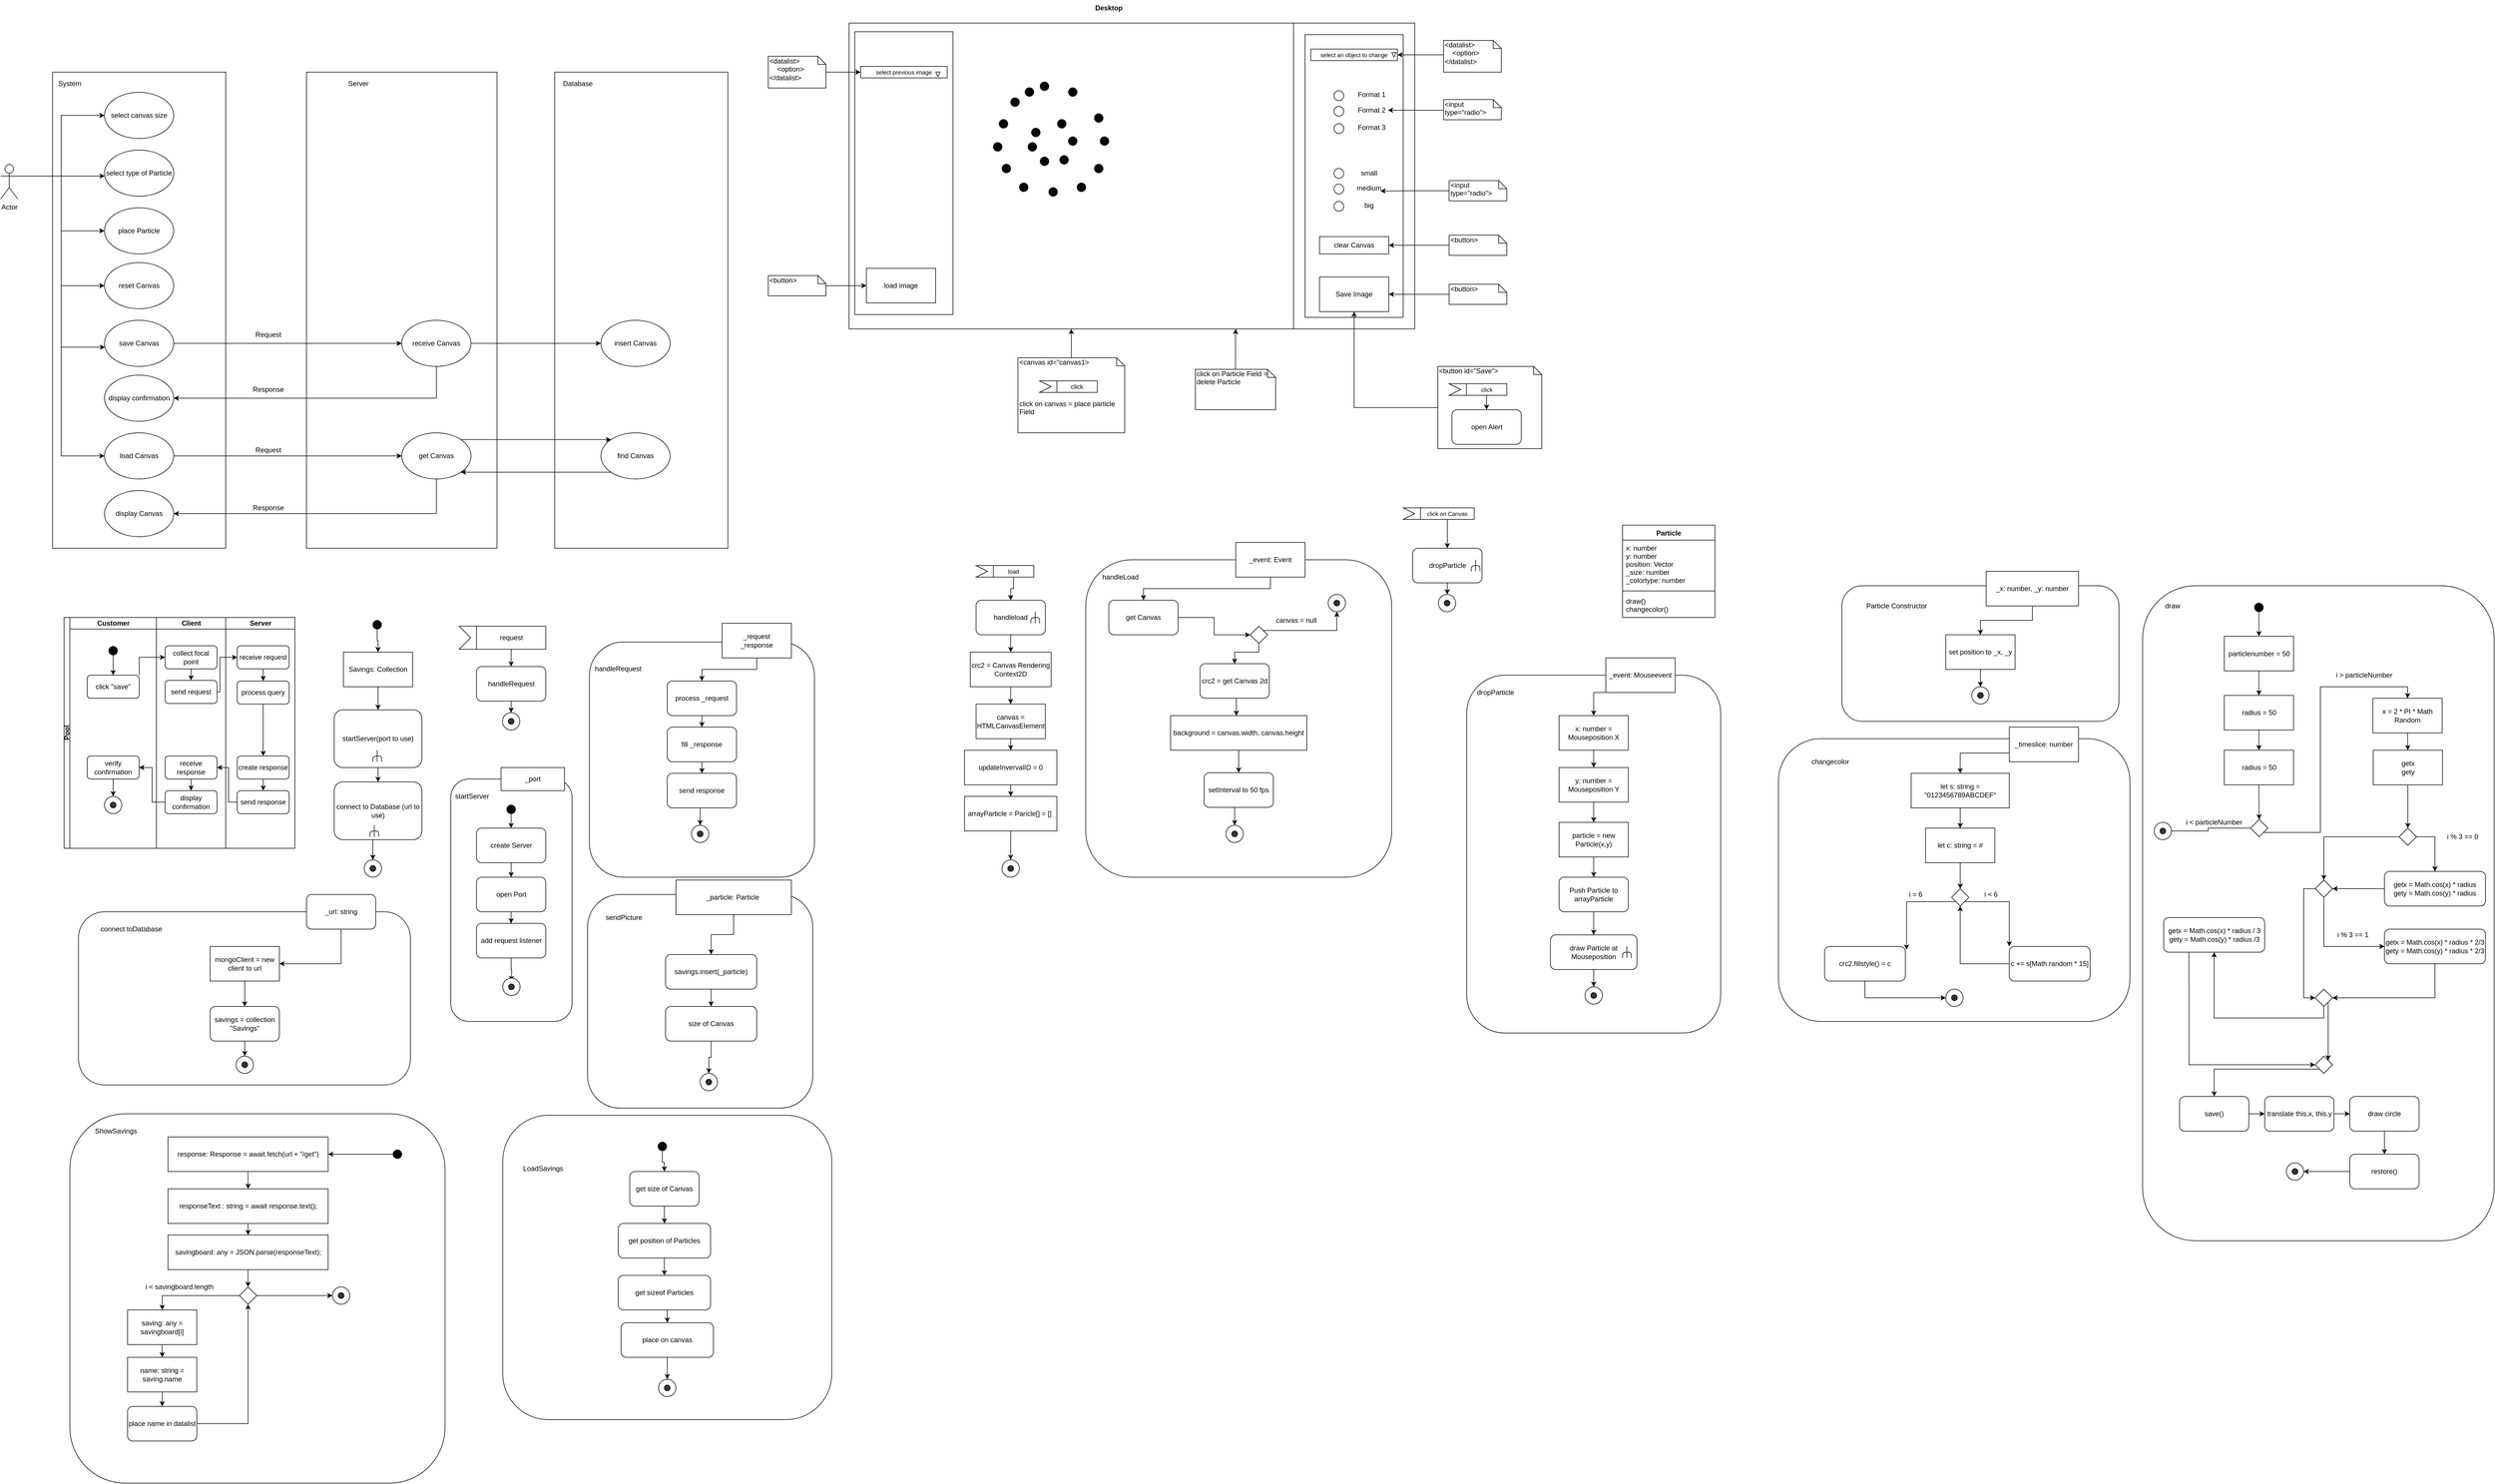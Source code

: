 <mxfile version="13.5.4" type="device"><diagram id="1ZrWzqOxPZTSAMsuPwSO" name="Page-1"><mxGraphModel dx="4424" dy="1270" grid="1" gridSize="10" guides="1" tooltips="1" connect="1" arrows="1" fold="1" page="1" pageScale="1" pageWidth="827" pageHeight="1169" math="0" shadow="0"><root><mxCell id="0"/><mxCell id="1" parent="0"/><mxCell id="H8FPkHzhxyQn2sybfCyk-1" value="" style="rounded=1;whiteSpace=wrap;html=1;" vertex="1" parent="1"><mxGeometry x="-770" y="1972.5" width="570" height="527.5" as="geometry"/></mxCell><mxCell id="MPRL_NOYVvoheT02ech1-125" value="" style="rounded=1;whiteSpace=wrap;html=1;" parent="1" vertex="1"><mxGeometry x="-1520" y="1970" width="650" height="640" as="geometry"/></mxCell><mxCell id="MPRL_NOYVvoheT02ech1-116" value="" style="rounded=1;whiteSpace=wrap;html=1;" parent="1" vertex="1"><mxGeometry x="-623" y="1590" width="390" height="370" as="geometry"/></mxCell><mxCell id="MPRL_NOYVvoheT02ech1-84" value="" style="rounded=1;whiteSpace=wrap;html=1;" parent="1" vertex="1"><mxGeometry x="-860" y="1390" width="210" height="420" as="geometry"/></mxCell><mxCell id="dD5G4nsCMKsynUbEB_5x-2" value="" style="rounded=0;whiteSpace=wrap;html=1;" parent="1" vertex="1"><mxGeometry x="-1550" y="165" width="300" height="825" as="geometry"/></mxCell><mxCell id="cgsFaY9vN2hdSFeA9Gws-78" style="edgeStyle=orthogonalEdgeStyle;rounded=0;orthogonalLoop=1;jettySize=auto;html=1;exitX=1;exitY=0.333;exitDx=0;exitDy=0;exitPerimeter=0;entryX=0;entryY=0.5;entryDx=0;entryDy=0;" parent="1" source="dD5G4nsCMKsynUbEB_5x-1" target="cgsFaY9vN2hdSFeA9Gws-74" edge="1"><mxGeometry relative="1" as="geometry"/></mxCell><mxCell id="cgsFaY9vN2hdSFeA9Gws-79" style="edgeStyle=orthogonalEdgeStyle;rounded=0;orthogonalLoop=1;jettySize=auto;html=1;exitX=1;exitY=0.333;exitDx=0;exitDy=0;exitPerimeter=0;" parent="1" source="dD5G4nsCMKsynUbEB_5x-1" target="cgsFaY9vN2hdSFeA9Gws-70" edge="1"><mxGeometry relative="1" as="geometry"><Array as="points"><mxPoint x="-1500" y="345"/><mxPoint x="-1500" y="345"/></Array></mxGeometry></mxCell><mxCell id="cgsFaY9vN2hdSFeA9Gws-81" style="edgeStyle=orthogonalEdgeStyle;rounded=0;orthogonalLoop=1;jettySize=auto;html=1;exitX=1;exitY=0.333;exitDx=0;exitDy=0;exitPerimeter=0;entryX=0;entryY=0.5;entryDx=0;entryDy=0;" parent="1" source="dD5G4nsCMKsynUbEB_5x-1" target="cgsFaY9vN2hdSFeA9Gws-72" edge="1"><mxGeometry relative="1" as="geometry"/></mxCell><mxCell id="cgsFaY9vN2hdSFeA9Gws-82" style="edgeStyle=orthogonalEdgeStyle;rounded=0;orthogonalLoop=1;jettySize=auto;html=1;exitX=1;exitY=0.333;exitDx=0;exitDy=0;exitPerimeter=0;entryX=0;entryY=0.5;entryDx=0;entryDy=0;" parent="1" source="dD5G4nsCMKsynUbEB_5x-1" target="cgsFaY9vN2hdSFeA9Gws-71" edge="1"><mxGeometry relative="1" as="geometry"/></mxCell><mxCell id="cgsFaY9vN2hdSFeA9Gws-83" style="edgeStyle=orthogonalEdgeStyle;rounded=0;orthogonalLoop=1;jettySize=auto;html=1;exitX=1;exitY=0.333;exitDx=0;exitDy=0;exitPerimeter=0;entryX=0.008;entryY=0.583;entryDx=0;entryDy=0;entryPerimeter=0;" parent="1" source="dD5G4nsCMKsynUbEB_5x-1" target="cgsFaY9vN2hdSFeA9Gws-73" edge="1"><mxGeometry relative="1" as="geometry"/></mxCell><mxCell id="cgsFaY9vN2hdSFeA9Gws-84" style="edgeStyle=orthogonalEdgeStyle;rounded=0;orthogonalLoop=1;jettySize=auto;html=1;exitX=1;exitY=0.333;exitDx=0;exitDy=0;exitPerimeter=0;entryX=0;entryY=0.5;entryDx=0;entryDy=0;" parent="1" source="dD5G4nsCMKsynUbEB_5x-1" target="cgsFaY9vN2hdSFeA9Gws-75" edge="1"><mxGeometry relative="1" as="geometry"/></mxCell><mxCell id="dD5G4nsCMKsynUbEB_5x-1" value="Actor" style="shape=umlActor;verticalLabelPosition=bottom;verticalAlign=top;html=1;outlineConnect=0;" parent="1" vertex="1"><mxGeometry x="-1640" y="325" width="30" height="60" as="geometry"/></mxCell><mxCell id="dD5G4nsCMKsynUbEB_5x-3" value="System" style="text;html=1;strokeColor=none;fillColor=none;align=center;verticalAlign=middle;whiteSpace=wrap;rounded=0;" parent="1" vertex="1"><mxGeometry x="-1540" y="175" width="40" height="20" as="geometry"/></mxCell><mxCell id="dD5G4nsCMKsynUbEB_5x-4" value="" style="rounded=0;whiteSpace=wrap;html=1;" parent="1" vertex="1"><mxGeometry x="-1110" y="165" width="330" height="825" as="geometry"/></mxCell><mxCell id="dD5G4nsCMKsynUbEB_5x-5" value="Server" style="text;html=1;strokeColor=none;fillColor=none;align=center;verticalAlign=middle;whiteSpace=wrap;rounded=0;" parent="1" vertex="1"><mxGeometry x="-1040" y="175" width="40" height="20" as="geometry"/></mxCell><mxCell id="dD5G4nsCMKsynUbEB_5x-6" value="" style="rounded=0;whiteSpace=wrap;html=1;" parent="1" vertex="1"><mxGeometry x="-680" y="165" width="300" height="825" as="geometry"/></mxCell><mxCell id="dD5G4nsCMKsynUbEB_5x-7" value="Database" style="text;html=1;strokeColor=none;fillColor=none;align=center;verticalAlign=middle;whiteSpace=wrap;rounded=0;" parent="1" vertex="1"><mxGeometry x="-660" y="175" width="40" height="20" as="geometry"/></mxCell><mxCell id="PiHKVJR13Q9qHnYyi0NS-1" value="" style="rounded=0;whiteSpace=wrap;html=1;" parent="1" vertex="1"><mxGeometry x="-170" y="80" width="980" height="530" as="geometry"/></mxCell><mxCell id="PiHKVJR13Q9qHnYyi0NS-3" value="" style="rounded=0;whiteSpace=wrap;html=1;" parent="1" vertex="1"><mxGeometry x="-170" y="80" width="770" height="530" as="geometry"/></mxCell><mxCell id="PiHKVJR13Q9qHnYyi0NS-5" style="edgeStyle=orthogonalEdgeStyle;rounded=0;orthogonalLoop=1;jettySize=auto;html=1;" parent="1" source="PiHKVJR13Q9qHnYyi0NS-4" target="PiHKVJR13Q9qHnYyi0NS-3" edge="1"><mxGeometry relative="1" as="geometry"/></mxCell><mxCell id="PiHKVJR13Q9qHnYyi0NS-4" value="&amp;lt;canvas id=&quot;canvas1&amp;gt;&amp;nbsp;&lt;br&gt;&lt;br&gt;&lt;br&gt;&lt;br&gt;&lt;br&gt;click on canvas = place particle Field" style="shape=note;whiteSpace=wrap;html=1;size=14;verticalAlign=top;align=left;spacingTop=-6;" parent="1" vertex="1"><mxGeometry x="122.5" y="660" width="185" height="130" as="geometry"/></mxCell><mxCell id="MPRL_NOYVvoheT02ech1-23" value="Pool" style="swimlane;html=1;childLayout=stackLayout;resizeParent=1;resizeParentMax=0;startSize=10;horizontal=0;horizontalStack=1;" parent="1" vertex="1"><mxGeometry x="-1530" y="1110" width="400" height="400" as="geometry"/></mxCell><mxCell id="MPRL_NOYVvoheT02ech1-24" value="Customer" style="swimlane;html=1;startSize=20;" parent="MPRL_NOYVvoheT02ech1-23" vertex="1"><mxGeometry x="10" width="150" height="400" as="geometry"><mxRectangle x="10" width="30" height="480" as="alternateBounds"/></mxGeometry></mxCell><mxCell id="MPRL_NOYVvoheT02ech1-41" style="edgeStyle=orthogonalEdgeStyle;rounded=0;orthogonalLoop=1;jettySize=auto;html=1;exitX=0.5;exitY=1;exitDx=0;exitDy=0;entryX=0.5;entryY=0;entryDx=0;entryDy=0;" parent="MPRL_NOYVvoheT02ech1-24" source="MPRL_NOYVvoheT02ech1-27" target="MPRL_NOYVvoheT02ech1-29" edge="1"><mxGeometry relative="1" as="geometry"/></mxCell><mxCell id="MPRL_NOYVvoheT02ech1-27" value="" style="ellipse;whiteSpace=wrap;html=1;aspect=fixed;fillColor=#030303;" parent="MPRL_NOYVvoheT02ech1-24" vertex="1"><mxGeometry x="67.5" y="50" width="15" height="15" as="geometry"/></mxCell><mxCell id="MPRL_NOYVvoheT02ech1-29" value="click &quot;save&quot;" style="rounded=1;whiteSpace=wrap;html=1;" parent="MPRL_NOYVvoheT02ech1-24" vertex="1"><mxGeometry x="30" y="100" width="90" height="40" as="geometry"/></mxCell><mxCell id="MPRL_NOYVvoheT02ech1-51" style="edgeStyle=orthogonalEdgeStyle;rounded=0;orthogonalLoop=1;jettySize=auto;html=1;exitX=0.5;exitY=1;exitDx=0;exitDy=0;" parent="MPRL_NOYVvoheT02ech1-24" source="MPRL_NOYVvoheT02ech1-38" target="MPRL_NOYVvoheT02ech1-39" edge="1"><mxGeometry relative="1" as="geometry"/></mxCell><mxCell id="MPRL_NOYVvoheT02ech1-38" value="verify confirmation" style="rounded=1;whiteSpace=wrap;html=1;" parent="MPRL_NOYVvoheT02ech1-24" vertex="1"><mxGeometry x="30" y="240" width="90" height="40" as="geometry"/></mxCell><mxCell id="MPRL_NOYVvoheT02ech1-39" value="" style="ellipse;whiteSpace=wrap;html=1;aspect=fixed;" parent="MPRL_NOYVvoheT02ech1-24" vertex="1"><mxGeometry x="60" y="310" width="30" height="30" as="geometry"/></mxCell><mxCell id="MPRL_NOYVvoheT02ech1-40" value="" style="ellipse;whiteSpace=wrap;html=1;aspect=fixed;rotation=-180;fillColor=#333333;" parent="MPRL_NOYVvoheT02ech1-24" vertex="1"><mxGeometry x="70" y="320" width="10" height="10" as="geometry"/></mxCell><mxCell id="MPRL_NOYVvoheT02ech1-25" value="Client" style="swimlane;html=1;startSize=20;" parent="MPRL_NOYVvoheT02ech1-23" vertex="1"><mxGeometry x="160" width="120" height="400" as="geometry"/></mxCell><mxCell id="MPRL_NOYVvoheT02ech1-43" style="edgeStyle=orthogonalEdgeStyle;rounded=0;orthogonalLoop=1;jettySize=auto;html=1;exitX=0.5;exitY=1;exitDx=0;exitDy=0;entryX=0.5;entryY=0;entryDx=0;entryDy=0;" parent="MPRL_NOYVvoheT02ech1-25" source="MPRL_NOYVvoheT02ech1-30" target="MPRL_NOYVvoheT02ech1-31" edge="1"><mxGeometry relative="1" as="geometry"/></mxCell><mxCell id="MPRL_NOYVvoheT02ech1-30" value="collect focal point" style="rounded=1;whiteSpace=wrap;html=1;" parent="MPRL_NOYVvoheT02ech1-25" vertex="1"><mxGeometry x="15" y="49" width="90" height="40" as="geometry"/></mxCell><mxCell id="MPRL_NOYVvoheT02ech1-31" value="send request" style="rounded=1;whiteSpace=wrap;html=1;" parent="MPRL_NOYVvoheT02ech1-25" vertex="1"><mxGeometry x="15" y="109" width="90" height="40" as="geometry"/></mxCell><mxCell id="MPRL_NOYVvoheT02ech1-49" style="edgeStyle=orthogonalEdgeStyle;rounded=0;orthogonalLoop=1;jettySize=auto;html=1;exitX=0.5;exitY=1;exitDx=0;exitDy=0;" parent="MPRL_NOYVvoheT02ech1-25" source="MPRL_NOYVvoheT02ech1-36" target="MPRL_NOYVvoheT02ech1-37" edge="1"><mxGeometry relative="1" as="geometry"/></mxCell><mxCell id="MPRL_NOYVvoheT02ech1-36" value="receive response" style="rounded=1;whiteSpace=wrap;html=1;" parent="MPRL_NOYVvoheT02ech1-25" vertex="1"><mxGeometry x="15" y="240" width="90" height="40" as="geometry"/></mxCell><mxCell id="MPRL_NOYVvoheT02ech1-37" value="display confirmation" style="rounded=1;whiteSpace=wrap;html=1;" parent="MPRL_NOYVvoheT02ech1-25" vertex="1"><mxGeometry x="15" y="300" width="90" height="40" as="geometry"/></mxCell><mxCell id="MPRL_NOYVvoheT02ech1-26" value="Server" style="swimlane;html=1;startSize=20;" parent="MPRL_NOYVvoheT02ech1-23" vertex="1"><mxGeometry x="280" width="120" height="400" as="geometry"/></mxCell><mxCell id="MPRL_NOYVvoheT02ech1-35" value="send response" style="rounded=1;whiteSpace=wrap;html=1;" parent="MPRL_NOYVvoheT02ech1-26" vertex="1"><mxGeometry x="20" y="300" width="90" height="40" as="geometry"/></mxCell><mxCell id="MPRL_NOYVvoheT02ech1-46" style="edgeStyle=orthogonalEdgeStyle;rounded=0;orthogonalLoop=1;jettySize=auto;html=1;exitX=0.5;exitY=1;exitDx=0;exitDy=0;" parent="MPRL_NOYVvoheT02ech1-26" source="MPRL_NOYVvoheT02ech1-33" target="MPRL_NOYVvoheT02ech1-34" edge="1"><mxGeometry relative="1" as="geometry"/></mxCell><mxCell id="MPRL_NOYVvoheT02ech1-33" value="process query" style="rounded=1;whiteSpace=wrap;html=1;" parent="MPRL_NOYVvoheT02ech1-26" vertex="1"><mxGeometry x="20" y="110" width="90" height="40" as="geometry"/></mxCell><mxCell id="MPRL_NOYVvoheT02ech1-45" style="edgeStyle=orthogonalEdgeStyle;rounded=0;orthogonalLoop=1;jettySize=auto;html=1;exitX=0.5;exitY=1;exitDx=0;exitDy=0;entryX=0.5;entryY=0;entryDx=0;entryDy=0;" parent="MPRL_NOYVvoheT02ech1-26" source="MPRL_NOYVvoheT02ech1-32" target="MPRL_NOYVvoheT02ech1-33" edge="1"><mxGeometry relative="1" as="geometry"/></mxCell><mxCell id="MPRL_NOYVvoheT02ech1-32" value="receive request" style="rounded=1;whiteSpace=wrap;html=1;" parent="MPRL_NOYVvoheT02ech1-26" vertex="1"><mxGeometry x="20" y="49" width="90" height="40" as="geometry"/></mxCell><mxCell id="MPRL_NOYVvoheT02ech1-47" style="edgeStyle=orthogonalEdgeStyle;rounded=0;orthogonalLoop=1;jettySize=auto;html=1;exitX=0.5;exitY=1;exitDx=0;exitDy=0;entryX=0.5;entryY=0;entryDx=0;entryDy=0;" parent="MPRL_NOYVvoheT02ech1-26" source="MPRL_NOYVvoheT02ech1-34" target="MPRL_NOYVvoheT02ech1-35" edge="1"><mxGeometry relative="1" as="geometry"/></mxCell><mxCell id="MPRL_NOYVvoheT02ech1-34" value="create response" style="rounded=1;whiteSpace=wrap;html=1;" parent="MPRL_NOYVvoheT02ech1-26" vertex="1"><mxGeometry x="20" y="240" width="90" height="40" as="geometry"/></mxCell><mxCell id="MPRL_NOYVvoheT02ech1-42" style="edgeStyle=orthogonalEdgeStyle;rounded=0;orthogonalLoop=1;jettySize=auto;html=1;exitX=1;exitY=0;exitDx=0;exitDy=0;entryX=0;entryY=0.5;entryDx=0;entryDy=0;" parent="MPRL_NOYVvoheT02ech1-23" source="MPRL_NOYVvoheT02ech1-29" target="MPRL_NOYVvoheT02ech1-30" edge="1"><mxGeometry relative="1" as="geometry"/></mxCell><mxCell id="MPRL_NOYVvoheT02ech1-44" style="edgeStyle=orthogonalEdgeStyle;rounded=0;orthogonalLoop=1;jettySize=auto;html=1;exitX=1;exitY=0.5;exitDx=0;exitDy=0;entryX=0;entryY=0.5;entryDx=0;entryDy=0;" parent="MPRL_NOYVvoheT02ech1-23" source="MPRL_NOYVvoheT02ech1-31" target="MPRL_NOYVvoheT02ech1-32" edge="1"><mxGeometry relative="1" as="geometry"><Array as="points"><mxPoint x="270" y="129"/><mxPoint x="270" y="69"/></Array></mxGeometry></mxCell><mxCell id="MPRL_NOYVvoheT02ech1-48" style="edgeStyle=orthogonalEdgeStyle;rounded=0;orthogonalLoop=1;jettySize=auto;html=1;exitX=0;exitY=0.5;exitDx=0;exitDy=0;entryX=1;entryY=0.5;entryDx=0;entryDy=0;" parent="MPRL_NOYVvoheT02ech1-23" source="MPRL_NOYVvoheT02ech1-35" target="MPRL_NOYVvoheT02ech1-36" edge="1"><mxGeometry relative="1" as="geometry"><Array as="points"><mxPoint x="285" y="320"/><mxPoint x="285" y="260"/></Array></mxGeometry></mxCell><mxCell id="MPRL_NOYVvoheT02ech1-50" style="edgeStyle=orthogonalEdgeStyle;rounded=0;orthogonalLoop=1;jettySize=auto;html=1;exitX=0;exitY=0.5;exitDx=0;exitDy=0;entryX=1;entryY=0.5;entryDx=0;entryDy=0;" parent="MPRL_NOYVvoheT02ech1-23" source="MPRL_NOYVvoheT02ech1-37" target="MPRL_NOYVvoheT02ech1-38" edge="1"><mxGeometry relative="1" as="geometry"/></mxCell><mxCell id="PiHKVJR13Q9qHnYyi0NS-6" value="" style="rounded=0;whiteSpace=wrap;html=1;" parent="1" vertex="1"><mxGeometry x="620" y="100" width="170" height="490" as="geometry"/></mxCell><mxCell id="H8FPkHzhxyQn2sybfCyk-37" style="edgeStyle=orthogonalEdgeStyle;rounded=0;orthogonalLoop=1;jettySize=auto;html=1;exitX=0;exitY=0.5;exitDx=0;exitDy=0;exitPerimeter=0;" edge="1" parent="1" source="PiHKVJR13Q9qHnYyi0NS-7" target="H8FPkHzhxyQn2sybfCyk-26"><mxGeometry relative="1" as="geometry"><Array as="points"><mxPoint x="860" y="231"/></Array></mxGeometry></mxCell><mxCell id="PiHKVJR13Q9qHnYyi0NS-7" value="&amp;lt;input type=&quot;radio&quot;&amp;gt;" style="shape=note;whiteSpace=wrap;html=1;size=14;verticalAlign=top;align=left;spacingTop=-6;" parent="1" vertex="1"><mxGeometry x="860" y="212.5" width="100" height="35" as="geometry"/></mxCell><mxCell id="PiHKVJR13Q9qHnYyi0NS-29" value="Desktop" style="text;align=center;fontStyle=1;verticalAlign=middle;spacingLeft=3;spacingRight=3;strokeColor=none;rotatable=0;points=[[0,0.5],[1,0.5]];portConstraint=eastwest;strokeWidth=1;" parent="1" vertex="1"><mxGeometry x="240" y="40" width="80" height="26" as="geometry"/></mxCell><mxCell id="PiHKVJR13Q9qHnYyi0NS-41" value="Save Image" style="rounded=0;whiteSpace=wrap;html=1;" parent="1" vertex="1"><mxGeometry x="645" y="520" width="120" height="60" as="geometry"/></mxCell><mxCell id="PiHKVJR13Q9qHnYyi0NS-43" style="edgeStyle=orthogonalEdgeStyle;rounded=0;orthogonalLoop=1;jettySize=auto;html=1;exitX=0;exitY=0.5;exitDx=0;exitDy=0;exitPerimeter=0;" parent="1" source="PiHKVJR13Q9qHnYyi0NS-42" target="PiHKVJR13Q9qHnYyi0NS-41" edge="1"><mxGeometry relative="1" as="geometry"/></mxCell><mxCell id="PiHKVJR13Q9qHnYyi0NS-42" value="&amp;lt;button id=&quot;Save&quot;&amp;gt;" style="shape=note;whiteSpace=wrap;html=1;size=14;verticalAlign=top;align=left;spacingTop=-6;" parent="1" vertex="1"><mxGeometry x="850" y="675" width="180" height="142.5" as="geometry"/></mxCell><mxCell id="PiHKVJR13Q9qHnYyi0NS-56" style="edgeStyle=orthogonalEdgeStyle;rounded=0;orthogonalLoop=1;jettySize=auto;html=1;" parent="1" source="PiHKVJR13Q9qHnYyi0NS-55" target="PiHKVJR13Q9qHnYyi0NS-3" edge="1"><mxGeometry relative="1" as="geometry"><Array as="points"><mxPoint x="500" y="620"/><mxPoint x="500" y="620"/></Array></mxGeometry></mxCell><mxCell id="PiHKVJR13Q9qHnYyi0NS-55" value="click on Particle Field = delete Particle" style="shape=note;whiteSpace=wrap;html=1;size=14;verticalAlign=top;align=left;spacingTop=-6;" parent="1" vertex="1"><mxGeometry x="430" y="680" width="139" height="70" as="geometry"/></mxCell><mxCell id="cgsFaY9vN2hdSFeA9Gws-12" value="" style="shape=step;perimeter=stepPerimeter;whiteSpace=wrap;html=1;fixedSize=1;fillColor=#FFFFFF;rounded=0;" parent="1" vertex="1"><mxGeometry x="869.5" y="705" width="60" height="20" as="geometry"/></mxCell><mxCell id="cgsFaY9vN2hdSFeA9Gws-109" style="edgeStyle=orthogonalEdgeStyle;rounded=0;orthogonalLoop=1;jettySize=auto;html=1;exitX=0.5;exitY=1;exitDx=0;exitDy=0;entryX=0.5;entryY=0;entryDx=0;entryDy=0;" parent="1" source="cgsFaY9vN2hdSFeA9Gws-13" target="cgsFaY9vN2hdSFeA9Gws-108" edge="1"><mxGeometry relative="1" as="geometry"/></mxCell><mxCell id="cgsFaY9vN2hdSFeA9Gws-13" value="&lt;span&gt;&lt;font style=&quot;font-size: 10px&quot;&gt;click&lt;/font&gt;&lt;/span&gt;" style="rounded=0;whiteSpace=wrap;html=1;fillColor=#FFFFFF;" parent="1" vertex="1"><mxGeometry x="899.5" y="705" width="70" height="20" as="geometry"/></mxCell><mxCell id="cgsFaY9vN2hdSFeA9Gws-18" value="" style="shape=step;perimeter=stepPerimeter;whiteSpace=wrap;html=1;fixedSize=1;fillColor=#FFFFFF;rounded=0;" parent="1" vertex="1"><mxGeometry x="160" y="700" width="60" height="20" as="geometry"/></mxCell><mxCell id="cgsFaY9vN2hdSFeA9Gws-19" value="&lt;span&gt;&lt;font style=&quot;font-size: 11px&quot;&gt;click&lt;/font&gt;&lt;/span&gt;" style="rounded=0;whiteSpace=wrap;html=1;fillColor=#FFFFFF;" parent="1" vertex="1"><mxGeometry x="190" y="700" width="70" height="20" as="geometry"/></mxCell><mxCell id="cgsFaY9vN2hdSFeA9Gws-20" value="" style="shape=step;perimeter=stepPerimeter;whiteSpace=wrap;html=1;fixedSize=1;fillColor=#FFFFFF;rounded=0;" parent="1" vertex="1"><mxGeometry x="50" y="1020" width="60" height="20" as="geometry"/></mxCell><mxCell id="cgsFaY9vN2hdSFeA9Gws-25" style="edgeStyle=orthogonalEdgeStyle;rounded=0;orthogonalLoop=1;jettySize=auto;html=1;exitX=0.5;exitY=1;exitDx=0;exitDy=0;" parent="1" source="cgsFaY9vN2hdSFeA9Gws-21" target="cgsFaY9vN2hdSFeA9Gws-22" edge="1"><mxGeometry relative="1" as="geometry"/></mxCell><mxCell id="cgsFaY9vN2hdSFeA9Gws-21" value="&lt;span&gt;&lt;font style=&quot;font-size: 10px&quot;&gt;load&lt;/font&gt;&lt;/span&gt;" style="rounded=0;whiteSpace=wrap;html=1;fillColor=#FFFFFF;" parent="1" vertex="1"><mxGeometry x="80" y="1020" width="70" height="20" as="geometry"/></mxCell><mxCell id="cgsFaY9vN2hdSFeA9Gws-33" style="edgeStyle=orthogonalEdgeStyle;rounded=0;orthogonalLoop=1;jettySize=auto;html=1;exitX=0.5;exitY=1;exitDx=0;exitDy=0;entryX=0.5;entryY=0;entryDx=0;entryDy=0;" parent="1" source="cgsFaY9vN2hdSFeA9Gws-22" target="cgsFaY9vN2hdSFeA9Gws-30" edge="1"><mxGeometry relative="1" as="geometry"/></mxCell><mxCell id="cgsFaY9vN2hdSFeA9Gws-22" value="handleload" style="rounded=1;whiteSpace=wrap;html=1;" parent="1" vertex="1"><mxGeometry x="50" y="1080" width="120" height="60" as="geometry"/></mxCell><mxCell id="cgsFaY9vN2hdSFeA9Gws-23" value="" style="endArrow=none;html=1;" parent="1" edge="1"><mxGeometry width="50" height="50" relative="1" as="geometry"><mxPoint x="152.42" y="1120" as="sourcePoint"/><mxPoint x="152.42" y="1100" as="targetPoint"/></mxGeometry></mxCell><mxCell id="cgsFaY9vN2hdSFeA9Gws-24" value="" style="endArrow=none;html=1;" parent="1" edge="1"><mxGeometry width="50" height="50" relative="1" as="geometry"><mxPoint x="145" y="1120" as="sourcePoint"/><mxPoint x="160" y="1120" as="targetPoint"/><Array as="points"><mxPoint x="145" y="1110"/><mxPoint x="160" y="1110"/></Array></mxGeometry></mxCell><mxCell id="cgsFaY9vN2hdSFeA9Gws-59" style="edgeStyle=orthogonalEdgeStyle;rounded=0;orthogonalLoop=1;jettySize=auto;html=1;exitX=0.5;exitY=1;exitDx=0;exitDy=0;" parent="1" source="cgsFaY9vN2hdSFeA9Gws-30" target="cgsFaY9vN2hdSFeA9Gws-32" edge="1"><mxGeometry relative="1" as="geometry"/></mxCell><mxCell id="cgsFaY9vN2hdSFeA9Gws-30" value="crc2 = Canvas Rendering Context2D" style="rounded=0;whiteSpace=wrap;html=1;" parent="1" vertex="1"><mxGeometry x="40" y="1170" width="140" height="60" as="geometry"/></mxCell><mxCell id="cgsFaY9vN2hdSFeA9Gws-63" style="edgeStyle=orthogonalEdgeStyle;rounded=0;orthogonalLoop=1;jettySize=auto;html=1;exitX=0.5;exitY=1;exitDx=0;exitDy=0;" parent="1" source="cgsFaY9vN2hdSFeA9Gws-31" target="cgsFaY9vN2hdSFeA9Gws-57" edge="1"><mxGeometry relative="1" as="geometry"/></mxCell><mxCell id="cgsFaY9vN2hdSFeA9Gws-31" value="arrayParticle = Paricle[] = []&amp;nbsp;" style="rounded=0;whiteSpace=wrap;html=1;" parent="1" vertex="1"><mxGeometry x="30" y="1420" width="160" height="60" as="geometry"/></mxCell><mxCell id="cgsFaY9vN2hdSFeA9Gws-60" style="edgeStyle=orthogonalEdgeStyle;rounded=0;orthogonalLoop=1;jettySize=auto;html=1;exitX=0.5;exitY=1;exitDx=0;exitDy=0;" parent="1" source="cgsFaY9vN2hdSFeA9Gws-32" target="cgsFaY9vN2hdSFeA9Gws-55" edge="1"><mxGeometry relative="1" as="geometry"/></mxCell><mxCell id="cgsFaY9vN2hdSFeA9Gws-32" value="canvas = HTMLCanvasElement" style="rounded=0;whiteSpace=wrap;html=1;" parent="1" vertex="1"><mxGeometry x="50" y="1260" width="120" height="60" as="geometry"/></mxCell><mxCell id="cgsFaY9vN2hdSFeA9Gws-39" value="" style="rounded=1;whiteSpace=wrap;html=1;" parent="1" vertex="1"><mxGeometry x="240" y="1010" width="530" height="550" as="geometry"/></mxCell><mxCell id="cgsFaY9vN2hdSFeA9Gws-40" value="handleLoad" style="text;html=1;strokeColor=none;fillColor=none;align=center;verticalAlign=middle;whiteSpace=wrap;rounded=0;" parent="1" vertex="1"><mxGeometry x="280" y="1030" width="40" height="20" as="geometry"/></mxCell><mxCell id="cgsFaY9vN2hdSFeA9Gws-44" style="edgeStyle=orthogonalEdgeStyle;rounded=0;orthogonalLoop=1;jettySize=auto;html=1;exitX=0.5;exitY=1;exitDx=0;exitDy=0;entryX=0.5;entryY=0;entryDx=0;entryDy=0;" parent="1" source="cgsFaY9vN2hdSFeA9Gws-41" target="cgsFaY9vN2hdSFeA9Gws-43" edge="1"><mxGeometry relative="1" as="geometry"/></mxCell><mxCell id="cgsFaY9vN2hdSFeA9Gws-41" value="_event: Event" style="rounded=0;whiteSpace=wrap;html=1;" parent="1" vertex="1"><mxGeometry x="500" y="980" width="120" height="60" as="geometry"/></mxCell><mxCell id="cgsFaY9vN2hdSFeA9Gws-51" style="edgeStyle=orthogonalEdgeStyle;rounded=0;orthogonalLoop=1;jettySize=auto;html=1;exitX=1;exitY=0.5;exitDx=0;exitDy=0;entryX=0;entryY=0.5;entryDx=0;entryDy=0;" parent="1" source="cgsFaY9vN2hdSFeA9Gws-43" target="cgsFaY9vN2hdSFeA9Gws-48" edge="1"><mxGeometry relative="1" as="geometry"/></mxCell><mxCell id="cgsFaY9vN2hdSFeA9Gws-43" value="get Canvas" style="rounded=1;whiteSpace=wrap;html=1;" parent="1" vertex="1"><mxGeometry x="280" y="1080" width="120" height="60" as="geometry"/></mxCell><mxCell id="cgsFaY9vN2hdSFeA9Gws-45" value="" style="group" parent="1" vertex="1" connectable="0"><mxGeometry x="660" y="1070" width="30" height="30" as="geometry"/></mxCell><mxCell id="cgsFaY9vN2hdSFeA9Gws-46" value="" style="ellipse;whiteSpace=wrap;html=1;aspect=fixed;rounded=0;" parent="cgsFaY9vN2hdSFeA9Gws-45" vertex="1"><mxGeometry width="30" height="30" as="geometry"/></mxCell><mxCell id="cgsFaY9vN2hdSFeA9Gws-47" value="" style="ellipse;whiteSpace=wrap;html=1;aspect=fixed;rotation=-180;fillColor=#333333;rounded=0;" parent="cgsFaY9vN2hdSFeA9Gws-45" vertex="1"><mxGeometry x="10" y="10" width="10" height="10" as="geometry"/></mxCell><mxCell id="cgsFaY9vN2hdSFeA9Gws-52" style="edgeStyle=orthogonalEdgeStyle;rounded=0;orthogonalLoop=1;jettySize=auto;html=1;exitX=1;exitY=0;exitDx=0;exitDy=0;" parent="1" source="cgsFaY9vN2hdSFeA9Gws-48" target="cgsFaY9vN2hdSFeA9Gws-46" edge="1"><mxGeometry relative="1" as="geometry"/></mxCell><mxCell id="cgsFaY9vN2hdSFeA9Gws-67" style="edgeStyle=orthogonalEdgeStyle;rounded=0;orthogonalLoop=1;jettySize=auto;html=1;exitX=0.5;exitY=1;exitDx=0;exitDy=0;" parent="1" source="cgsFaY9vN2hdSFeA9Gws-48" target="cgsFaY9vN2hdSFeA9Gws-64" edge="1"><mxGeometry relative="1" as="geometry"><Array as="points"><mxPoint x="540" y="1170"/><mxPoint x="498" y="1170"/></Array></mxGeometry></mxCell><mxCell id="cgsFaY9vN2hdSFeA9Gws-48" value="" style="rhombus;whiteSpace=wrap;html=1;rounded=0;" parent="1" vertex="1"><mxGeometry x="525" y="1125" width="30" height="30" as="geometry"/></mxCell><mxCell id="cgsFaY9vN2hdSFeA9Gws-53" value="canvas = null" style="text;html=1;strokeColor=none;fillColor=none;align=center;verticalAlign=middle;whiteSpace=wrap;rounded=0;" parent="1" vertex="1"><mxGeometry x="565" y="1105" width="80" height="20" as="geometry"/></mxCell><mxCell id="cgsFaY9vN2hdSFeA9Gws-61" style="edgeStyle=orthogonalEdgeStyle;rounded=0;orthogonalLoop=1;jettySize=auto;html=1;exitX=0.5;exitY=1;exitDx=0;exitDy=0;entryX=0.5;entryY=0;entryDx=0;entryDy=0;" parent="1" source="cgsFaY9vN2hdSFeA9Gws-55" target="cgsFaY9vN2hdSFeA9Gws-31" edge="1"><mxGeometry relative="1" as="geometry"/></mxCell><mxCell id="cgsFaY9vN2hdSFeA9Gws-55" value="updateInvervalID = 0" style="rounded=0;whiteSpace=wrap;html=1;" parent="1" vertex="1"><mxGeometry x="30" y="1340" width="160" height="60" as="geometry"/></mxCell><mxCell id="cgsFaY9vN2hdSFeA9Gws-56" value="" style="group" parent="1" vertex="1" connectable="0"><mxGeometry x="95" y="1530" width="30" height="30" as="geometry"/></mxCell><mxCell id="cgsFaY9vN2hdSFeA9Gws-57" value="" style="ellipse;whiteSpace=wrap;html=1;aspect=fixed;rounded=0;" parent="cgsFaY9vN2hdSFeA9Gws-56" vertex="1"><mxGeometry width="30" height="30" as="geometry"/></mxCell><mxCell id="cgsFaY9vN2hdSFeA9Gws-58" value="" style="ellipse;whiteSpace=wrap;html=1;aspect=fixed;rotation=-180;fillColor=#333333;rounded=0;" parent="cgsFaY9vN2hdSFeA9Gws-56" vertex="1"><mxGeometry x="10" y="10" width="10" height="10" as="geometry"/></mxCell><mxCell id="cgsFaY9vN2hdSFeA9Gws-68" style="edgeStyle=orthogonalEdgeStyle;rounded=0;orthogonalLoop=1;jettySize=auto;html=1;exitX=0.5;exitY=1;exitDx=0;exitDy=0;entryX=0.483;entryY=0.004;entryDx=0;entryDy=0;entryPerimeter=0;" parent="1" source="cgsFaY9vN2hdSFeA9Gws-64" target="cgsFaY9vN2hdSFeA9Gws-65" edge="1"><mxGeometry relative="1" as="geometry"/></mxCell><mxCell id="cgsFaY9vN2hdSFeA9Gws-64" value="crc2 = get Canvas 2d" style="rounded=1;whiteSpace=wrap;html=1;" parent="1" vertex="1"><mxGeometry x="438" y="1190" width="120" height="60" as="geometry"/></mxCell><mxCell id="cgsFaY9vN2hdSFeA9Gws-69" style="edgeStyle=orthogonalEdgeStyle;rounded=0;orthogonalLoop=1;jettySize=auto;html=1;exitX=0.5;exitY=1;exitDx=0;exitDy=0;entryX=0.5;entryY=0;entryDx=0;entryDy=0;" parent="1" source="cgsFaY9vN2hdSFeA9Gws-65" target="cgsFaY9vN2hdSFeA9Gws-66" edge="1"><mxGeometry relative="1" as="geometry"/></mxCell><mxCell id="cgsFaY9vN2hdSFeA9Gws-65" value="background = canvas.width, canvas.height" style="rounded=0;whiteSpace=wrap;html=1;" parent="1" vertex="1"><mxGeometry x="387" y="1280" width="236" height="60" as="geometry"/></mxCell><mxCell id="cgsFaY9vN2hdSFeA9Gws-121" style="edgeStyle=orthogonalEdgeStyle;rounded=0;orthogonalLoop=1;jettySize=auto;html=1;exitX=0.5;exitY=1;exitDx=0;exitDy=0;entryX=0.5;entryY=0;entryDx=0;entryDy=0;" parent="1" source="cgsFaY9vN2hdSFeA9Gws-66" target="cgsFaY9vN2hdSFeA9Gws-119" edge="1"><mxGeometry relative="1" as="geometry"/></mxCell><mxCell id="cgsFaY9vN2hdSFeA9Gws-66" value="setInterval to 50 fps" style="rounded=1;whiteSpace=wrap;html=1;" parent="1" vertex="1"><mxGeometry x="445" y="1379" width="120" height="60" as="geometry"/></mxCell><mxCell id="cgsFaY9vN2hdSFeA9Gws-70" value="select type of Particle" style="ellipse;whiteSpace=wrap;html=1;" parent="1" vertex="1"><mxGeometry x="-1460" y="300" width="120" height="80" as="geometry"/></mxCell><mxCell id="cgsFaY9vN2hdSFeA9Gws-71" value="reset Canvas" style="ellipse;whiteSpace=wrap;html=1;" parent="1" vertex="1"><mxGeometry x="-1460" y="495" width="120" height="80" as="geometry"/></mxCell><mxCell id="cgsFaY9vN2hdSFeA9Gws-72" value="place Particle" style="ellipse;whiteSpace=wrap;html=1;" parent="1" vertex="1"><mxGeometry x="-1460" y="400" width="120" height="80" as="geometry"/></mxCell><mxCell id="cgsFaY9vN2hdSFeA9Gws-85" style="edgeStyle=orthogonalEdgeStyle;rounded=0;orthogonalLoop=1;jettySize=auto;html=1;exitX=1;exitY=0.5;exitDx=0;exitDy=0;entryX=0;entryY=0.5;entryDx=0;entryDy=0;" parent="1" source="cgsFaY9vN2hdSFeA9Gws-73" target="cgsFaY9vN2hdSFeA9Gws-76" edge="1"><mxGeometry relative="1" as="geometry"/></mxCell><mxCell id="cgsFaY9vN2hdSFeA9Gws-73" value="save Canvas" style="ellipse;whiteSpace=wrap;html=1;" parent="1" vertex="1"><mxGeometry x="-1460" y="595" width="120" height="80" as="geometry"/></mxCell><mxCell id="cgsFaY9vN2hdSFeA9Gws-74" value="select canvas size" style="ellipse;whiteSpace=wrap;html=1;" parent="1" vertex="1"><mxGeometry x="-1460" y="200" width="120" height="80" as="geometry"/></mxCell><mxCell id="cgsFaY9vN2hdSFeA9Gws-90" style="edgeStyle=orthogonalEdgeStyle;rounded=0;orthogonalLoop=1;jettySize=auto;html=1;exitX=1;exitY=0.5;exitDx=0;exitDy=0;entryX=0;entryY=0.5;entryDx=0;entryDy=0;" parent="1" source="cgsFaY9vN2hdSFeA9Gws-75" target="cgsFaY9vN2hdSFeA9Gws-89" edge="1"><mxGeometry relative="1" as="geometry"/></mxCell><mxCell id="cgsFaY9vN2hdSFeA9Gws-75" value="load Canvas" style="ellipse;whiteSpace=wrap;html=1;" parent="1" vertex="1"><mxGeometry x="-1460" y="790" width="120" height="80" as="geometry"/></mxCell><mxCell id="cgsFaY9vN2hdSFeA9Gws-86" style="edgeStyle=orthogonalEdgeStyle;rounded=0;orthogonalLoop=1;jettySize=auto;html=1;exitX=1;exitY=0.5;exitDx=0;exitDy=0;" parent="1" source="cgsFaY9vN2hdSFeA9Gws-76" target="cgsFaY9vN2hdSFeA9Gws-77" edge="1"><mxGeometry relative="1" as="geometry"/></mxCell><mxCell id="cgsFaY9vN2hdSFeA9Gws-103" style="edgeStyle=orthogonalEdgeStyle;rounded=0;orthogonalLoop=1;jettySize=auto;html=1;exitX=0.5;exitY=1;exitDx=0;exitDy=0;entryX=1;entryY=0.5;entryDx=0;entryDy=0;" parent="1" source="cgsFaY9vN2hdSFeA9Gws-76" target="cgsFaY9vN2hdSFeA9Gws-87" edge="1"><mxGeometry relative="1" as="geometry"/></mxCell><mxCell id="cgsFaY9vN2hdSFeA9Gws-76" value="receive Canvas" style="ellipse;whiteSpace=wrap;html=1;" parent="1" vertex="1"><mxGeometry x="-945" y="595" width="120" height="80" as="geometry"/></mxCell><mxCell id="cgsFaY9vN2hdSFeA9Gws-77" value="insert Canvas" style="ellipse;whiteSpace=wrap;html=1;" parent="1" vertex="1"><mxGeometry x="-600" y="595" width="120" height="80" as="geometry"/></mxCell><mxCell id="cgsFaY9vN2hdSFeA9Gws-87" value="display confirmation" style="ellipse;whiteSpace=wrap;html=1;" parent="1" vertex="1"><mxGeometry x="-1460" y="690" width="120" height="80" as="geometry"/></mxCell><mxCell id="cgsFaY9vN2hdSFeA9Gws-95" style="edgeStyle=orthogonalEdgeStyle;rounded=0;orthogonalLoop=1;jettySize=auto;html=1;exitX=1;exitY=0;exitDx=0;exitDy=0;entryX=0;entryY=0;entryDx=0;entryDy=0;" parent="1" source="cgsFaY9vN2hdSFeA9Gws-89" target="cgsFaY9vN2hdSFeA9Gws-91" edge="1"><mxGeometry relative="1" as="geometry"/></mxCell><mxCell id="cgsFaY9vN2hdSFeA9Gws-102" style="edgeStyle=orthogonalEdgeStyle;rounded=0;orthogonalLoop=1;jettySize=auto;html=1;exitX=0.5;exitY=1;exitDx=0;exitDy=0;entryX=1;entryY=0.5;entryDx=0;entryDy=0;" parent="1" source="cgsFaY9vN2hdSFeA9Gws-89" target="cgsFaY9vN2hdSFeA9Gws-96" edge="1"><mxGeometry relative="1" as="geometry"/></mxCell><mxCell id="cgsFaY9vN2hdSFeA9Gws-89" value="get Canvas" style="ellipse;whiteSpace=wrap;html=1;" parent="1" vertex="1"><mxGeometry x="-945" y="790" width="120" height="80" as="geometry"/></mxCell><mxCell id="cgsFaY9vN2hdSFeA9Gws-93" style="edgeStyle=orthogonalEdgeStyle;rounded=0;orthogonalLoop=1;jettySize=auto;html=1;exitX=0;exitY=1;exitDx=0;exitDy=0;entryX=1;entryY=1;entryDx=0;entryDy=0;" parent="1" source="cgsFaY9vN2hdSFeA9Gws-91" target="cgsFaY9vN2hdSFeA9Gws-89" edge="1"><mxGeometry relative="1" as="geometry"/></mxCell><mxCell id="cgsFaY9vN2hdSFeA9Gws-91" value="find Canvas" style="ellipse;whiteSpace=wrap;html=1;" parent="1" vertex="1"><mxGeometry x="-600" y="790" width="120" height="80" as="geometry"/></mxCell><mxCell id="cgsFaY9vN2hdSFeA9Gws-96" value="display Canvas" style="ellipse;whiteSpace=wrap;html=1;" parent="1" vertex="1"><mxGeometry x="-1460" y="890" width="120" height="80" as="geometry"/></mxCell><mxCell id="cgsFaY9vN2hdSFeA9Gws-98" value="Request" style="text;html=1;strokeColor=none;fillColor=none;align=center;verticalAlign=middle;whiteSpace=wrap;rounded=0;" parent="1" vertex="1"><mxGeometry x="-1196.25" y="610" width="40" height="20" as="geometry"/></mxCell><mxCell id="cgsFaY9vN2hdSFeA9Gws-99" value="Request" style="text;html=1;strokeColor=none;fillColor=none;align=center;verticalAlign=middle;whiteSpace=wrap;rounded=0;" parent="1" vertex="1"><mxGeometry x="-1196.25" y="810" width="40" height="20" as="geometry"/></mxCell><mxCell id="cgsFaY9vN2hdSFeA9Gws-100" value="Response" style="text;html=1;strokeColor=none;fillColor=none;align=center;verticalAlign=middle;whiteSpace=wrap;rounded=0;" parent="1" vertex="1"><mxGeometry x="-1196.25" y="705" width="40" height="20" as="geometry"/></mxCell><mxCell id="cgsFaY9vN2hdSFeA9Gws-101" value="Response" style="text;html=1;strokeColor=none;fillColor=none;align=center;verticalAlign=middle;whiteSpace=wrap;rounded=0;" parent="1" vertex="1"><mxGeometry x="-1196.25" y="910" width="40" height="20" as="geometry"/></mxCell><mxCell id="cgsFaY9vN2hdSFeA9Gws-108" value="open Alert" style="rounded=1;whiteSpace=wrap;html=1;" parent="1" vertex="1"><mxGeometry x="874.5" y="750" width="120" height="60" as="geometry"/></mxCell><mxCell id="cgsFaY9vN2hdSFeA9Gws-119" value="" style="ellipse;whiteSpace=wrap;html=1;aspect=fixed;" parent="1" vertex="1"><mxGeometry x="483" y="1470" width="30" height="30" as="geometry"/></mxCell><mxCell id="cgsFaY9vN2hdSFeA9Gws-120" value="" style="ellipse;whiteSpace=wrap;html=1;aspect=fixed;rotation=-180;fillColor=#333333;" parent="1" vertex="1"><mxGeometry x="493" y="1480" width="10" height="10" as="geometry"/></mxCell><mxCell id="cgsFaY9vN2hdSFeA9Gws-122" value="" style="shape=step;perimeter=stepPerimeter;whiteSpace=wrap;html=1;fixedSize=1;fillColor=#FFFFFF;rounded=0;" parent="1" vertex="1"><mxGeometry x="790" y="920" width="60" height="20" as="geometry"/></mxCell><mxCell id="cgsFaY9vN2hdSFeA9Gws-125" style="edgeStyle=orthogonalEdgeStyle;rounded=0;orthogonalLoop=1;jettySize=auto;html=1;exitX=0.5;exitY=1;exitDx=0;exitDy=0;entryX=0.5;entryY=0;entryDx=0;entryDy=0;" parent="1" source="cgsFaY9vN2hdSFeA9Gws-123" target="cgsFaY9vN2hdSFeA9Gws-124" edge="1"><mxGeometry relative="1" as="geometry"/></mxCell><mxCell id="cgsFaY9vN2hdSFeA9Gws-123" value="&lt;span&gt;&lt;font style=&quot;font-size: 10px&quot;&gt;click on Canvas&lt;/font&gt;&lt;/span&gt;" style="rounded=0;whiteSpace=wrap;html=1;fillColor=#FFFFFF;" parent="1" vertex="1"><mxGeometry x="820" y="920" width="93" height="20" as="geometry"/></mxCell><mxCell id="cgsFaY9vN2hdSFeA9Gws-131" style="edgeStyle=orthogonalEdgeStyle;rounded=0;orthogonalLoop=1;jettySize=auto;html=1;exitX=0.5;exitY=1;exitDx=0;exitDy=0;" parent="1" source="cgsFaY9vN2hdSFeA9Gws-124" edge="1"><mxGeometry relative="1" as="geometry"><mxPoint x="866.286" y="1070" as="targetPoint"/></mxGeometry></mxCell><mxCell id="cgsFaY9vN2hdSFeA9Gws-124" value="dropParticle" style="rounded=1;whiteSpace=wrap;html=1;" parent="1" vertex="1"><mxGeometry x="806.5" y="990" width="120" height="60" as="geometry"/></mxCell><mxCell id="cgsFaY9vN2hdSFeA9Gws-126" value="" style="endArrow=none;html=1;" parent="1" edge="1"><mxGeometry width="50" height="50" relative="1" as="geometry"><mxPoint x="915.42" y="1030" as="sourcePoint"/><mxPoint x="915.42" y="1010" as="targetPoint"/></mxGeometry></mxCell><mxCell id="cgsFaY9vN2hdSFeA9Gws-127" value="" style="endArrow=none;html=1;" parent="1" edge="1"><mxGeometry width="50" height="50" relative="1" as="geometry"><mxPoint x="908" y="1030" as="sourcePoint"/><mxPoint x="923" y="1030" as="targetPoint"/><Array as="points"><mxPoint x="908" y="1020"/><mxPoint x="923" y="1020"/></Array></mxGeometry></mxCell><mxCell id="cgsFaY9vN2hdSFeA9Gws-128" value="" style="group" parent="1" vertex="1" connectable="0"><mxGeometry x="851" y="1070" width="30" height="30" as="geometry"/></mxCell><mxCell id="cgsFaY9vN2hdSFeA9Gws-129" value="" style="ellipse;whiteSpace=wrap;html=1;aspect=fixed;rounded=0;" parent="cgsFaY9vN2hdSFeA9Gws-128" vertex="1"><mxGeometry width="30" height="30" as="geometry"/></mxCell><mxCell id="cgsFaY9vN2hdSFeA9Gws-130" value="" style="ellipse;whiteSpace=wrap;html=1;aspect=fixed;rotation=-180;fillColor=#333333;rounded=0;" parent="cgsFaY9vN2hdSFeA9Gws-128" vertex="1"><mxGeometry x="10" y="10" width="10" height="10" as="geometry"/></mxCell><mxCell id="cgsFaY9vN2hdSFeA9Gws-132" value="" style="rounded=1;whiteSpace=wrap;html=1;" parent="1" vertex="1"><mxGeometry x="900" y="1210" width="440" height="620" as="geometry"/></mxCell><mxCell id="cgsFaY9vN2hdSFeA9Gws-133" value="dropParticle" style="text;html=1;strokeColor=none;fillColor=none;align=center;verticalAlign=middle;whiteSpace=wrap;rounded=0;" parent="1" vertex="1"><mxGeometry x="930" y="1230" width="40" height="20" as="geometry"/></mxCell><mxCell id="cgsFaY9vN2hdSFeA9Gws-137" style="edgeStyle=orthogonalEdgeStyle;rounded=0;orthogonalLoop=1;jettySize=auto;html=1;exitX=0.5;exitY=1;exitDx=0;exitDy=0;" parent="1" source="cgsFaY9vN2hdSFeA9Gws-134" target="cgsFaY9vN2hdSFeA9Gws-135" edge="1"><mxGeometry relative="1" as="geometry"><Array as="points"><mxPoint x="1120" y="1240"/></Array></mxGeometry></mxCell><mxCell id="cgsFaY9vN2hdSFeA9Gws-134" value="_event: Mouseevent" style="rounded=0;whiteSpace=wrap;html=1;" parent="1" vertex="1"><mxGeometry x="1141" y="1180" width="120" height="60" as="geometry"/></mxCell><mxCell id="cgsFaY9vN2hdSFeA9Gws-138" style="edgeStyle=orthogonalEdgeStyle;rounded=0;orthogonalLoop=1;jettySize=auto;html=1;exitX=0.5;exitY=1;exitDx=0;exitDy=0;entryX=0.5;entryY=0;entryDx=0;entryDy=0;" parent="1" source="cgsFaY9vN2hdSFeA9Gws-135" target="cgsFaY9vN2hdSFeA9Gws-136" edge="1"><mxGeometry relative="1" as="geometry"/></mxCell><mxCell id="cgsFaY9vN2hdSFeA9Gws-135" value="x: number = Mouseposition X" style="rounded=0;whiteSpace=wrap;html=1;" parent="1" vertex="1"><mxGeometry x="1060" y="1280" width="120" height="60" as="geometry"/></mxCell><mxCell id="cgsFaY9vN2hdSFeA9Gws-144" style="edgeStyle=orthogonalEdgeStyle;rounded=0;orthogonalLoop=1;jettySize=auto;html=1;exitX=0.5;exitY=1;exitDx=0;exitDy=0;entryX=0.5;entryY=0;entryDx=0;entryDy=0;" parent="1" source="cgsFaY9vN2hdSFeA9Gws-136" target="cgsFaY9vN2hdSFeA9Gws-142" edge="1"><mxGeometry relative="1" as="geometry"/></mxCell><mxCell id="cgsFaY9vN2hdSFeA9Gws-136" value="y: number = Mouseposition Y" style="rounded=0;whiteSpace=wrap;html=1;" parent="1" vertex="1"><mxGeometry x="1060" y="1370" width="120" height="60" as="geometry"/></mxCell><mxCell id="cgsFaY9vN2hdSFeA9Gws-148" style="edgeStyle=orthogonalEdgeStyle;rounded=0;orthogonalLoop=1;jettySize=auto;html=1;exitX=0.5;exitY=1;exitDx=0;exitDy=0;entryX=0.5;entryY=0;entryDx=0;entryDy=0;" parent="1" source="cgsFaY9vN2hdSFeA9Gws-139" target="cgsFaY9vN2hdSFeA9Gws-146" edge="1"><mxGeometry relative="1" as="geometry"/></mxCell><mxCell id="cgsFaY9vN2hdSFeA9Gws-139" value="draw Particle at Mouseposition" style="rounded=1;whiteSpace=wrap;html=1;" parent="1" vertex="1"><mxGeometry x="1045" y="1660" width="150" height="60" as="geometry"/></mxCell><mxCell id="cgsFaY9vN2hdSFeA9Gws-145" style="edgeStyle=orthogonalEdgeStyle;rounded=0;orthogonalLoop=1;jettySize=auto;html=1;exitX=0.5;exitY=1;exitDx=0;exitDy=0;entryX=0.5;entryY=0;entryDx=0;entryDy=0;" parent="1" source="cgsFaY9vN2hdSFeA9Gws-141" target="cgsFaY9vN2hdSFeA9Gws-139" edge="1"><mxGeometry relative="1" as="geometry"/></mxCell><mxCell id="cgsFaY9vN2hdSFeA9Gws-141" value="Push Particle to arrayParticle" style="rounded=1;whiteSpace=wrap;html=1;" parent="1" vertex="1"><mxGeometry x="1060" y="1560" width="120" height="60" as="geometry"/></mxCell><mxCell id="cgsFaY9vN2hdSFeA9Gws-143" style="edgeStyle=orthogonalEdgeStyle;rounded=0;orthogonalLoop=1;jettySize=auto;html=1;exitX=0.5;exitY=1;exitDx=0;exitDy=0;entryX=0.5;entryY=0;entryDx=0;entryDy=0;" parent="1" source="cgsFaY9vN2hdSFeA9Gws-142" target="cgsFaY9vN2hdSFeA9Gws-141" edge="1"><mxGeometry relative="1" as="geometry"/></mxCell><mxCell id="cgsFaY9vN2hdSFeA9Gws-142" value="particle = new Particle(x,y)" style="rounded=0;whiteSpace=wrap;html=1;" parent="1" vertex="1"><mxGeometry x="1060" y="1465" width="120" height="60" as="geometry"/></mxCell><mxCell id="cgsFaY9vN2hdSFeA9Gws-146" value="" style="ellipse;whiteSpace=wrap;html=1;aspect=fixed;" parent="1" vertex="1"><mxGeometry x="1105" y="1750" width="30" height="30" as="geometry"/></mxCell><mxCell id="cgsFaY9vN2hdSFeA9Gws-147" value="" style="ellipse;whiteSpace=wrap;html=1;aspect=fixed;rotation=-180;fillColor=#333333;" parent="1" vertex="1"><mxGeometry x="1115" y="1760" width="10" height="10" as="geometry"/></mxCell><mxCell id="cgsFaY9vN2hdSFeA9Gws-149" value="" style="endArrow=none;html=1;" parent="1" edge="1"><mxGeometry width="50" height="50" relative="1" as="geometry"><mxPoint x="1177.42" y="1700" as="sourcePoint"/><mxPoint x="1177.42" y="1680" as="targetPoint"/></mxGeometry></mxCell><mxCell id="cgsFaY9vN2hdSFeA9Gws-150" value="" style="endArrow=none;html=1;" parent="1" edge="1"><mxGeometry width="50" height="50" relative="1" as="geometry"><mxPoint x="1170" y="1700" as="sourcePoint"/><mxPoint x="1185" y="1700" as="targetPoint"/><Array as="points"><mxPoint x="1170" y="1690"/><mxPoint x="1185" y="1690"/></Array></mxGeometry></mxCell><mxCell id="cgsFaY9vN2hdSFeA9Gws-152" value="" style="rounded=1;whiteSpace=wrap;html=1;" parent="1" vertex="1"><mxGeometry x="1550" y="1055" width="480" height="235" as="geometry"/></mxCell><mxCell id="cgsFaY9vN2hdSFeA9Gws-153" value="Particle Constructor" style="text;html=1;strokeColor=none;fillColor=none;align=center;verticalAlign=middle;whiteSpace=wrap;rounded=0;" parent="1" vertex="1"><mxGeometry x="1590" y="1080" width="110" height="20" as="geometry"/></mxCell><mxCell id="1ucxP8zCqJnHMAj35fmN-5" style="edgeStyle=orthogonalEdgeStyle;rounded=0;orthogonalLoop=1;jettySize=auto;html=1;exitX=0.5;exitY=1;exitDx=0;exitDy=0;" parent="1" source="cgsFaY9vN2hdSFeA9Gws-154" target="cgsFaY9vN2hdSFeA9Gws-155" edge="1"><mxGeometry relative="1" as="geometry"/></mxCell><mxCell id="cgsFaY9vN2hdSFeA9Gws-154" value="_x: number, _y: number" style="rounded=0;whiteSpace=wrap;html=1;" parent="1" vertex="1"><mxGeometry x="1800" y="1030" width="160" height="60" as="geometry"/></mxCell><mxCell id="1ucxP8zCqJnHMAj35fmN-4" style="edgeStyle=orthogonalEdgeStyle;rounded=0;orthogonalLoop=1;jettySize=auto;html=1;exitX=0.5;exitY=1;exitDx=0;exitDy=0;entryX=0.5;entryY=0;entryDx=0;entryDy=0;" parent="1" source="cgsFaY9vN2hdSFeA9Gws-155" target="1ucxP8zCqJnHMAj35fmN-2" edge="1"><mxGeometry relative="1" as="geometry"/></mxCell><mxCell id="cgsFaY9vN2hdSFeA9Gws-155" value="set position to _x, _y" style="rounded=0;whiteSpace=wrap;html=1;" parent="1" vertex="1"><mxGeometry x="1730" y="1140" width="120" height="60" as="geometry"/></mxCell><mxCell id="1ucxP8zCqJnHMAj35fmN-1" value="" style="group" parent="1" vertex="1" connectable="0"><mxGeometry x="1775" y="1230" width="30" height="30" as="geometry"/></mxCell><mxCell id="1ucxP8zCqJnHMAj35fmN-2" value="" style="ellipse;whiteSpace=wrap;html=1;aspect=fixed;rounded=0;" parent="1ucxP8zCqJnHMAj35fmN-1" vertex="1"><mxGeometry width="30" height="30" as="geometry"/></mxCell><mxCell id="1ucxP8zCqJnHMAj35fmN-3" value="" style="ellipse;whiteSpace=wrap;html=1;aspect=fixed;rotation=-180;fillColor=#333333;rounded=0;" parent="1ucxP8zCqJnHMAj35fmN-1" vertex="1"><mxGeometry x="10" y="10" width="10" height="10" as="geometry"/></mxCell><mxCell id="1ucxP8zCqJnHMAj35fmN-6" value="" style="rounded=1;whiteSpace=wrap;html=1;" parent="1" vertex="1"><mxGeometry x="2071" y="1055" width="609" height="1135" as="geometry"/></mxCell><mxCell id="1ucxP8zCqJnHMAj35fmN-7" value="draw" style="text;html=1;strokeColor=none;fillColor=none;align=center;verticalAlign=middle;whiteSpace=wrap;rounded=0;" parent="1" vertex="1"><mxGeometry x="2068" y="1080" width="110" height="20" as="geometry"/></mxCell><mxCell id="1ucxP8zCqJnHMAj35fmN-12" style="edgeStyle=orthogonalEdgeStyle;rounded=0;orthogonalLoop=1;jettySize=auto;html=1;exitX=0.5;exitY=1;exitDx=0;exitDy=0;entryX=0.5;entryY=0;entryDx=0;entryDy=0;" parent="1" source="1ucxP8zCqJnHMAj35fmN-8" target="1ucxP8zCqJnHMAj35fmN-11" edge="1"><mxGeometry relative="1" as="geometry"/></mxCell><mxCell id="1ucxP8zCqJnHMAj35fmN-8" value="particlenumber = 50" style="rounded=0;whiteSpace=wrap;html=1;" parent="1" vertex="1"><mxGeometry x="2212.5" y="1142.5" width="120" height="60" as="geometry"/></mxCell><mxCell id="1ucxP8zCqJnHMAj35fmN-10" style="edgeStyle=orthogonalEdgeStyle;rounded=0;orthogonalLoop=1;jettySize=auto;html=1;" parent="1" source="1ucxP8zCqJnHMAj35fmN-9" target="1ucxP8zCqJnHMAj35fmN-8" edge="1"><mxGeometry relative="1" as="geometry"/></mxCell><mxCell id="1ucxP8zCqJnHMAj35fmN-9" value="" style="ellipse;whiteSpace=wrap;html=1;aspect=fixed;fillColor=#030303;" parent="1" vertex="1"><mxGeometry x="2265" y="1085" width="15" height="15" as="geometry"/></mxCell><mxCell id="1ucxP8zCqJnHMAj35fmN-14" style="edgeStyle=orthogonalEdgeStyle;rounded=0;orthogonalLoop=1;jettySize=auto;html=1;exitX=0.5;exitY=1;exitDx=0;exitDy=0;entryX=0.5;entryY=0;entryDx=0;entryDy=0;" parent="1" source="1ucxP8zCqJnHMAj35fmN-11" target="1ucxP8zCqJnHMAj35fmN-13" edge="1"><mxGeometry relative="1" as="geometry"/></mxCell><mxCell id="1ucxP8zCqJnHMAj35fmN-11" value="radius = 50" style="rounded=0;whiteSpace=wrap;html=1;" parent="1" vertex="1"><mxGeometry x="2212.5" y="1245" width="120" height="60" as="geometry"/></mxCell><mxCell id="1ucxP8zCqJnHMAj35fmN-16" style="edgeStyle=orthogonalEdgeStyle;rounded=0;orthogonalLoop=1;jettySize=auto;html=1;exitX=0.5;exitY=1;exitDx=0;exitDy=0;entryX=0.5;entryY=0;entryDx=0;entryDy=0;" parent="1" source="1ucxP8zCqJnHMAj35fmN-13" target="1ucxP8zCqJnHMAj35fmN-15" edge="1"><mxGeometry relative="1" as="geometry"/></mxCell><mxCell id="1ucxP8zCqJnHMAj35fmN-13" value="radius = 50" style="rounded=0;whiteSpace=wrap;html=1;" parent="1" vertex="1"><mxGeometry x="2212.5" y="1340" width="120" height="60" as="geometry"/></mxCell><mxCell id="1ucxP8zCqJnHMAj35fmN-18" style="edgeStyle=orthogonalEdgeStyle;rounded=0;orthogonalLoop=1;jettySize=auto;html=1;exitX=0;exitY=1;exitDx=0;exitDy=0;entryX=0.5;entryY=0;entryDx=0;entryDy=0;" parent="1" source="1ucxP8zCqJnHMAj35fmN-15" target="1ucxP8zCqJnHMAj35fmN-17" edge="1"><mxGeometry relative="1" as="geometry"/></mxCell><mxCell id="1ucxP8zCqJnHMAj35fmN-27" style="edgeStyle=orthogonalEdgeStyle;rounded=0;orthogonalLoop=1;jettySize=auto;html=1;exitX=0;exitY=0.5;exitDx=0;exitDy=0;" parent="1" source="1ucxP8zCqJnHMAj35fmN-15" target="1ucxP8zCqJnHMAj35fmN-22" edge="1"><mxGeometry relative="1" as="geometry"/></mxCell><mxCell id="1ucxP8zCqJnHMAj35fmN-15" value="" style="rhombus;whiteSpace=wrap;html=1;rounded=0;" parent="1" vertex="1"><mxGeometry x="2258" y="1460" width="30" height="30" as="geometry"/></mxCell><mxCell id="1ucxP8zCqJnHMAj35fmN-26" style="edgeStyle=orthogonalEdgeStyle;rounded=0;orthogonalLoop=1;jettySize=auto;html=1;exitX=0.5;exitY=1;exitDx=0;exitDy=0;entryX=0.5;entryY=0;entryDx=0;entryDy=0;" parent="1" source="1ucxP8zCqJnHMAj35fmN-17" target="1ucxP8zCqJnHMAj35fmN-25" edge="1"><mxGeometry relative="1" as="geometry"/></mxCell><mxCell id="1ucxP8zCqJnHMAj35fmN-17" value="x = 2 * PI * Math Random" style="rounded=0;whiteSpace=wrap;html=1;" parent="1" vertex="1"><mxGeometry x="2470" y="1250" width="120" height="60" as="geometry"/></mxCell><mxCell id="1ucxP8zCqJnHMAj35fmN-19" value="i &amp;gt; particleNumber" style="text;html=1;strokeColor=none;fillColor=none;align=center;verticalAlign=middle;whiteSpace=wrap;rounded=0;" parent="1" vertex="1"><mxGeometry x="2400" y="1200" width="110" height="20" as="geometry"/></mxCell><mxCell id="1ucxP8zCqJnHMAj35fmN-30" style="edgeStyle=orthogonalEdgeStyle;rounded=0;orthogonalLoop=1;jettySize=auto;html=1;exitX=0.5;exitY=1;exitDx=0;exitDy=0;entryX=0.5;entryY=0;entryDx=0;entryDy=0;" parent="1" source="1ucxP8zCqJnHMAj35fmN-25" target="1ucxP8zCqJnHMAj35fmN-29" edge="1"><mxGeometry relative="1" as="geometry"/></mxCell><mxCell id="1ucxP8zCqJnHMAj35fmN-25" value="getx&lt;br&gt;gety" style="rounded=0;whiteSpace=wrap;html=1;" parent="1" vertex="1"><mxGeometry x="2470.5" y="1340" width="120" height="60" as="geometry"/></mxCell><mxCell id="1ucxP8zCqJnHMAj35fmN-24" value="i &amp;lt; particleNumber" style="text;html=1;strokeColor=none;fillColor=none;align=center;verticalAlign=middle;whiteSpace=wrap;rounded=0;" parent="1" vertex="1"><mxGeometry x="2140" y="1455" width="110" height="20" as="geometry"/></mxCell><mxCell id="1ucxP8zCqJnHMAj35fmN-21" value="" style="ellipse;whiteSpace=wrap;html=1;aspect=fixed;rounded=0;" parent="1" vertex="1"><mxGeometry x="2091" y="1465" width="30" height="30" as="geometry"/></mxCell><mxCell id="1ucxP8zCqJnHMAj35fmN-22" value="" style="ellipse;whiteSpace=wrap;html=1;aspect=fixed;rotation=-180;fillColor=#333333;rounded=0;" parent="1" vertex="1"><mxGeometry x="2101" y="1475" width="10" height="10" as="geometry"/></mxCell><mxCell id="1ucxP8zCqJnHMAj35fmN-33" style="edgeStyle=orthogonalEdgeStyle;rounded=0;orthogonalLoop=1;jettySize=auto;html=1;exitX=1;exitY=0.5;exitDx=0;exitDy=0;" parent="1" source="1ucxP8zCqJnHMAj35fmN-29" target="1ucxP8zCqJnHMAj35fmN-31" edge="1"><mxGeometry relative="1" as="geometry"/></mxCell><mxCell id="1ucxP8zCqJnHMAj35fmN-37" style="edgeStyle=orthogonalEdgeStyle;rounded=0;orthogonalLoop=1;jettySize=auto;html=1;exitX=0;exitY=0.5;exitDx=0;exitDy=0;entryX=0.5;entryY=0;entryDx=0;entryDy=0;" parent="1" source="1ucxP8zCqJnHMAj35fmN-29" target="1ucxP8zCqJnHMAj35fmN-36" edge="1"><mxGeometry relative="1" as="geometry"/></mxCell><mxCell id="1ucxP8zCqJnHMAj35fmN-29" value="" style="rhombus;whiteSpace=wrap;html=1;rounded=0;" parent="1" vertex="1"><mxGeometry x="2515.5" y="1475" width="30" height="30" as="geometry"/></mxCell><mxCell id="1ucxP8zCqJnHMAj35fmN-39" style="edgeStyle=orthogonalEdgeStyle;rounded=0;orthogonalLoop=1;jettySize=auto;html=1;exitX=0;exitY=0.5;exitDx=0;exitDy=0;entryX=1;entryY=0.5;entryDx=0;entryDy=0;" parent="1" source="1ucxP8zCqJnHMAj35fmN-31" target="1ucxP8zCqJnHMAj35fmN-36" edge="1"><mxGeometry relative="1" as="geometry"/></mxCell><mxCell id="1ucxP8zCqJnHMAj35fmN-31" value="getx = Math.cos(x) * radius&lt;br&gt;gety = Math.cos(y) * radius" style="rounded=1;whiteSpace=wrap;html=1;" parent="1" vertex="1"><mxGeometry x="2490" y="1550" width="175" height="60" as="geometry"/></mxCell><mxCell id="1ucxP8zCqJnHMAj35fmN-34" value="i % 3 == 0" style="text;html=1;strokeColor=none;fillColor=none;align=center;verticalAlign=middle;whiteSpace=wrap;rounded=0;" parent="1" vertex="1"><mxGeometry x="2591" y="1480" width="69" height="20" as="geometry"/></mxCell><mxCell id="1ucxP8zCqJnHMAj35fmN-41" style="edgeStyle=orthogonalEdgeStyle;rounded=0;orthogonalLoop=1;jettySize=auto;html=1;exitX=0.5;exitY=1;exitDx=0;exitDy=0;entryX=0;entryY=0.5;entryDx=0;entryDy=0;" parent="1" source="1ucxP8zCqJnHMAj35fmN-36" target="1ucxP8zCqJnHMAj35fmN-38" edge="1"><mxGeometry relative="1" as="geometry"/></mxCell><mxCell id="1ucxP8zCqJnHMAj35fmN-45" style="edgeStyle=orthogonalEdgeStyle;rounded=0;orthogonalLoop=1;jettySize=auto;html=1;exitX=0;exitY=0.5;exitDx=0;exitDy=0;entryX=0;entryY=0.5;entryDx=0;entryDy=0;" parent="1" source="1ucxP8zCqJnHMAj35fmN-36" target="1ucxP8zCqJnHMAj35fmN-43" edge="1"><mxGeometry relative="1" as="geometry"/></mxCell><mxCell id="1ucxP8zCqJnHMAj35fmN-36" value="" style="rhombus;whiteSpace=wrap;html=1;rounded=0;" parent="1" vertex="1"><mxGeometry x="2370" y="1565" width="30" height="30" as="geometry"/></mxCell><mxCell id="1ucxP8zCqJnHMAj35fmN-44" style="edgeStyle=orthogonalEdgeStyle;rounded=0;orthogonalLoop=1;jettySize=auto;html=1;exitX=0.5;exitY=1;exitDx=0;exitDy=0;entryX=1;entryY=0.5;entryDx=0;entryDy=0;" parent="1" source="1ucxP8zCqJnHMAj35fmN-38" target="1ucxP8zCqJnHMAj35fmN-43" edge="1"><mxGeometry relative="1" as="geometry"/></mxCell><mxCell id="1ucxP8zCqJnHMAj35fmN-38" value="getx = Math.cos(x) * radius * 2/3&lt;br&gt;gety = Math.cos(y) * radius * 2/3" style="rounded=1;whiteSpace=wrap;html=1;" parent="1" vertex="1"><mxGeometry x="2490" y="1650" width="175" height="60" as="geometry"/></mxCell><mxCell id="1ucxP8zCqJnHMAj35fmN-48" style="edgeStyle=orthogonalEdgeStyle;rounded=0;orthogonalLoop=1;jettySize=auto;html=1;exitX=0.5;exitY=1;exitDx=0;exitDy=0;" parent="1" source="1ucxP8zCqJnHMAj35fmN-43" target="1ucxP8zCqJnHMAj35fmN-47" edge="1"><mxGeometry relative="1" as="geometry"/></mxCell><mxCell id="1ucxP8zCqJnHMAj35fmN-54" style="edgeStyle=orthogonalEdgeStyle;rounded=0;orthogonalLoop=1;jettySize=auto;html=1;exitX=1;exitY=1;exitDx=0;exitDy=0;entryX=1;entryY=0;entryDx=0;entryDy=0;" parent="1" source="1ucxP8zCqJnHMAj35fmN-43" target="1ucxP8zCqJnHMAj35fmN-53" edge="1"><mxGeometry relative="1" as="geometry"/></mxCell><mxCell id="1ucxP8zCqJnHMAj35fmN-43" value="" style="rhombus;whiteSpace=wrap;html=1;rounded=0;" parent="1" vertex="1"><mxGeometry x="2370" y="1754" width="30" height="30" as="geometry"/></mxCell><mxCell id="1ucxP8zCqJnHMAj35fmN-46" value="i % 3 == 1" style="text;html=1;strokeColor=none;fillColor=none;align=center;verticalAlign=middle;whiteSpace=wrap;rounded=0;" parent="1" vertex="1"><mxGeometry x="2401" y="1650" width="69" height="20" as="geometry"/></mxCell><mxCell id="1ucxP8zCqJnHMAj35fmN-55" style="edgeStyle=orthogonalEdgeStyle;rounded=0;orthogonalLoop=1;jettySize=auto;html=1;exitX=0.25;exitY=1;exitDx=0;exitDy=0;entryX=0;entryY=0.5;entryDx=0;entryDy=0;" parent="1" source="1ucxP8zCqJnHMAj35fmN-47" target="1ucxP8zCqJnHMAj35fmN-53" edge="1"><mxGeometry relative="1" as="geometry"/></mxCell><mxCell id="1ucxP8zCqJnHMAj35fmN-47" value="getx = Math.cos(x) * radius / 3&lt;br&gt;gety = Math.cos(y) * radius /3" style="rounded=1;whiteSpace=wrap;html=1;" parent="1" vertex="1"><mxGeometry x="2107.5" y="1630" width="175" height="60" as="geometry"/></mxCell><mxCell id="1ucxP8zCqJnHMAj35fmN-58" style="edgeStyle=orthogonalEdgeStyle;rounded=0;orthogonalLoop=1;jettySize=auto;html=1;exitX=0;exitY=1;exitDx=0;exitDy=0;entryX=0.5;entryY=0;entryDx=0;entryDy=0;" parent="1" source="1ucxP8zCqJnHMAj35fmN-53" target="1ucxP8zCqJnHMAj35fmN-56" edge="1"><mxGeometry relative="1" as="geometry"/></mxCell><mxCell id="1ucxP8zCqJnHMAj35fmN-53" value="" style="rhombus;whiteSpace=wrap;html=1;rounded=0;" parent="1" vertex="1"><mxGeometry x="2370" y="1870" width="30" height="30" as="geometry"/></mxCell><mxCell id="1ucxP8zCqJnHMAj35fmN-59" style="edgeStyle=orthogonalEdgeStyle;rounded=0;orthogonalLoop=1;jettySize=auto;html=1;exitX=1;exitY=0.5;exitDx=0;exitDy=0;" parent="1" source="1ucxP8zCqJnHMAj35fmN-56" target="1ucxP8zCqJnHMAj35fmN-57" edge="1"><mxGeometry relative="1" as="geometry"/></mxCell><mxCell id="1ucxP8zCqJnHMAj35fmN-56" value="save()" style="rounded=1;whiteSpace=wrap;html=1;" parent="1" vertex="1"><mxGeometry x="2135" y="1940" width="120" height="60" as="geometry"/></mxCell><mxCell id="1ucxP8zCqJnHMAj35fmN-61" style="edgeStyle=orthogonalEdgeStyle;rounded=0;orthogonalLoop=1;jettySize=auto;html=1;exitX=1;exitY=0.5;exitDx=0;exitDy=0;entryX=0;entryY=0.5;entryDx=0;entryDy=0;" parent="1" source="1ucxP8zCqJnHMAj35fmN-57" target="1ucxP8zCqJnHMAj35fmN-60" edge="1"><mxGeometry relative="1" as="geometry"/></mxCell><mxCell id="1ucxP8zCqJnHMAj35fmN-57" value="translate this.x, this.y" style="rounded=1;whiteSpace=wrap;html=1;" parent="1" vertex="1"><mxGeometry x="2282.5" y="1940" width="120" height="60" as="geometry"/></mxCell><mxCell id="1ucxP8zCqJnHMAj35fmN-65" style="edgeStyle=orthogonalEdgeStyle;rounded=0;orthogonalLoop=1;jettySize=auto;html=1;" parent="1" source="1ucxP8zCqJnHMAj35fmN-60" target="1ucxP8zCqJnHMAj35fmN-63" edge="1"><mxGeometry relative="1" as="geometry"/></mxCell><mxCell id="1ucxP8zCqJnHMAj35fmN-60" value="draw circle" style="rounded=1;whiteSpace=wrap;html=1;" parent="1" vertex="1"><mxGeometry x="2430" y="1940" width="120" height="60" as="geometry"/></mxCell><mxCell id="1ucxP8zCqJnHMAj35fmN-69" style="edgeStyle=orthogonalEdgeStyle;rounded=0;orthogonalLoop=1;jettySize=auto;html=1;exitX=0;exitY=0.5;exitDx=0;exitDy=0;" parent="1" source="1ucxP8zCqJnHMAj35fmN-63" edge="1"><mxGeometry relative="1" as="geometry"><mxPoint x="2350" y="2070" as="targetPoint"/></mxGeometry></mxCell><mxCell id="1ucxP8zCqJnHMAj35fmN-63" value="restore()" style="rounded=1;whiteSpace=wrap;html=1;" parent="1" vertex="1"><mxGeometry x="2430" y="2040" width="120" height="60" as="geometry"/></mxCell><mxCell id="1ucxP8zCqJnHMAj35fmN-66" value="" style="group" parent="1" vertex="1" connectable="0"><mxGeometry x="2320" y="2055" width="30" height="30" as="geometry"/></mxCell><mxCell id="1ucxP8zCqJnHMAj35fmN-67" value="" style="ellipse;whiteSpace=wrap;html=1;aspect=fixed;rounded=0;" parent="1ucxP8zCqJnHMAj35fmN-66" vertex="1"><mxGeometry width="30" height="30" as="geometry"/></mxCell><mxCell id="1ucxP8zCqJnHMAj35fmN-68" value="" style="ellipse;whiteSpace=wrap;html=1;aspect=fixed;rotation=-180;fillColor=#333333;rounded=0;" parent="1ucxP8zCqJnHMAj35fmN-66" vertex="1"><mxGeometry x="10" y="10" width="10" height="10" as="geometry"/></mxCell><mxCell id="1ucxP8zCqJnHMAj35fmN-70" value="" style="rounded=1;whiteSpace=wrap;html=1;" parent="1" vertex="1"><mxGeometry x="1440" y="1320" width="609" height="490" as="geometry"/></mxCell><mxCell id="1ucxP8zCqJnHMAj35fmN-71" value="changecolor" style="text;html=1;strokeColor=none;fillColor=none;align=center;verticalAlign=middle;whiteSpace=wrap;rounded=0;" parent="1" vertex="1"><mxGeometry x="1510" y="1350" width="40" height="20" as="geometry"/></mxCell><mxCell id="nww1pUhMZFrbXyFAE5id-1" value="" style="ellipse;whiteSpace=wrap;html=1;aspect=fixed;fillColor=#030303;" parent="1" vertex="1"><mxGeometry x="110" y="209.5" width="15" height="15" as="geometry"/></mxCell><mxCell id="nww1pUhMZFrbXyFAE5id-2" value="" style="ellipse;whiteSpace=wrap;html=1;aspect=fixed;fillColor=#030303;" parent="1" vertex="1"><mxGeometry x="90" y="247" width="15" height="15" as="geometry"/></mxCell><mxCell id="nww1pUhMZFrbXyFAE5id-3" value="" style="ellipse;whiteSpace=wrap;html=1;aspect=fixed;fillColor=#030303;" parent="1" vertex="1"><mxGeometry x="80" y="287" width="15" height="15" as="geometry"/></mxCell><mxCell id="nww1pUhMZFrbXyFAE5id-4" value="" style="ellipse;whiteSpace=wrap;html=1;aspect=fixed;fillColor=#030303;" parent="1" vertex="1"><mxGeometry x="95" y="324.5" width="15" height="15" as="geometry"/></mxCell><mxCell id="nww1pUhMZFrbXyFAE5id-5" value="" style="ellipse;whiteSpace=wrap;html=1;aspect=fixed;fillColor=#030303;" parent="1" vertex="1"><mxGeometry x="146" y="262" width="15" height="15" as="geometry"/></mxCell><mxCell id="nww1pUhMZFrbXyFAE5id-6" value="" style="ellipse;whiteSpace=wrap;html=1;aspect=fixed;fillColor=#030303;" parent="1" vertex="1"><mxGeometry x="140" y="287" width="15" height="15" as="geometry"/></mxCell><mxCell id="nww1pUhMZFrbXyFAE5id-7" value="" style="ellipse;whiteSpace=wrap;html=1;aspect=fixed;fillColor=#030303;" parent="1" vertex="1"><mxGeometry x="195" y="309.5" width="15" height="15" as="geometry"/></mxCell><mxCell id="nww1pUhMZFrbXyFAE5id-9" value="" style="ellipse;whiteSpace=wrap;html=1;aspect=fixed;fillColor=#030303;" parent="1" vertex="1"><mxGeometry x="125" y="357" width="15" height="15" as="geometry"/></mxCell><mxCell id="nww1pUhMZFrbXyFAE5id-10" value="" style="ellipse;whiteSpace=wrap;html=1;aspect=fixed;fillColor=#030303;" parent="1" vertex="1"><mxGeometry x="176" y="365" width="15" height="15" as="geometry"/></mxCell><mxCell id="nww1pUhMZFrbXyFAE5id-11" value="" style="ellipse;whiteSpace=wrap;html=1;aspect=fixed;fillColor=#030303;" parent="1" vertex="1"><mxGeometry x="225" y="357" width="15" height="15" as="geometry"/></mxCell><mxCell id="nww1pUhMZFrbXyFAE5id-12" value="" style="ellipse;whiteSpace=wrap;html=1;aspect=fixed;fillColor=#030303;" parent="1" vertex="1"><mxGeometry x="255" y="324.5" width="15" height="15" as="geometry"/></mxCell><mxCell id="nww1pUhMZFrbXyFAE5id-13" value="" style="ellipse;whiteSpace=wrap;html=1;aspect=fixed;fillColor=#030303;" parent="1" vertex="1"><mxGeometry x="265" y="277" width="15" height="15" as="geometry"/></mxCell><mxCell id="nww1pUhMZFrbXyFAE5id-14" value="" style="ellipse;whiteSpace=wrap;html=1;aspect=fixed;fillColor=#030303;" parent="1" vertex="1"><mxGeometry x="255" y="237" width="15" height="15" as="geometry"/></mxCell><mxCell id="nww1pUhMZFrbXyFAE5id-15" value="" style="ellipse;whiteSpace=wrap;html=1;aspect=fixed;fillColor=#030303;" parent="1" vertex="1"><mxGeometry x="210" y="277" width="15" height="15" as="geometry"/></mxCell><mxCell id="nww1pUhMZFrbXyFAE5id-16" value="" style="ellipse;whiteSpace=wrap;html=1;aspect=fixed;fillColor=#030303;" parent="1" vertex="1"><mxGeometry x="210" y="192" width="15" height="15" as="geometry"/></mxCell><mxCell id="nww1pUhMZFrbXyFAE5id-17" value="" style="ellipse;whiteSpace=wrap;html=1;aspect=fixed;fillColor=#030303;" parent="1" vertex="1"><mxGeometry x="161" y="182" width="15" height="15" as="geometry"/></mxCell><mxCell id="nww1pUhMZFrbXyFAE5id-18" value="" style="ellipse;whiteSpace=wrap;html=1;aspect=fixed;fillColor=#030303;" parent="1" vertex="1"><mxGeometry x="135" y="192" width="15" height="15" as="geometry"/></mxCell><mxCell id="nww1pUhMZFrbXyFAE5id-19" value="" style="ellipse;whiteSpace=wrap;html=1;aspect=fixed;fillColor=#030303;" parent="1" vertex="1"><mxGeometry x="161" y="312" width="15" height="15" as="geometry"/></mxCell><mxCell id="nww1pUhMZFrbXyFAE5id-20" value="" style="ellipse;whiteSpace=wrap;html=1;aspect=fixed;fillColor=#030303;" parent="1" vertex="1"><mxGeometry x="191" y="247" width="15" height="15" as="geometry"/></mxCell><mxCell id="MPRL_NOYVvoheT02ech1-17" style="edgeStyle=orthogonalEdgeStyle;rounded=0;orthogonalLoop=1;jettySize=auto;html=1;exitX=0;exitY=0.75;exitDx=0;exitDy=0;" parent="1" source="MPRL_NOYVvoheT02ech1-1" target="MPRL_NOYVvoheT02ech1-2" edge="1"><mxGeometry relative="1" as="geometry"/></mxCell><mxCell id="MPRL_NOYVvoheT02ech1-1" value="_timeslice: number" style="rounded=0;whiteSpace=wrap;html=1;" parent="1" vertex="1"><mxGeometry x="1840" y="1300" width="120" height="60" as="geometry"/></mxCell><mxCell id="MPRL_NOYVvoheT02ech1-18" style="edgeStyle=orthogonalEdgeStyle;rounded=0;orthogonalLoop=1;jettySize=auto;html=1;exitX=0.5;exitY=1;exitDx=0;exitDy=0;" parent="1" source="MPRL_NOYVvoheT02ech1-2" target="MPRL_NOYVvoheT02ech1-3" edge="1"><mxGeometry relative="1" as="geometry"/></mxCell><mxCell id="MPRL_NOYVvoheT02ech1-2" value="let s: string = &quot;0123456789ABCDEF&quot;" style="rounded=0;whiteSpace=wrap;html=1;" parent="1" vertex="1"><mxGeometry x="1670" y="1380" width="170" height="60" as="geometry"/></mxCell><mxCell id="MPRL_NOYVvoheT02ech1-6" style="edgeStyle=orthogonalEdgeStyle;rounded=0;orthogonalLoop=1;jettySize=auto;html=1;exitX=0.5;exitY=1;exitDx=0;exitDy=0;" parent="1" source="MPRL_NOYVvoheT02ech1-3" target="MPRL_NOYVvoheT02ech1-5" edge="1"><mxGeometry relative="1" as="geometry"/></mxCell><mxCell id="MPRL_NOYVvoheT02ech1-3" value="let c: string = #" style="rounded=0;whiteSpace=wrap;html=1;" parent="1" vertex="1"><mxGeometry x="1695" y="1475" width="120" height="60" as="geometry"/></mxCell><mxCell id="MPRL_NOYVvoheT02ech1-10" style="edgeStyle=orthogonalEdgeStyle;rounded=0;orthogonalLoop=1;jettySize=auto;html=1;exitX=1;exitY=1;exitDx=0;exitDy=0;entryX=0;entryY=0;entryDx=0;entryDy=0;" parent="1" source="MPRL_NOYVvoheT02ech1-5" target="MPRL_NOYVvoheT02ech1-9" edge="1"><mxGeometry relative="1" as="geometry"/></mxCell><mxCell id="MPRL_NOYVvoheT02ech1-12" style="edgeStyle=orthogonalEdgeStyle;rounded=0;orthogonalLoop=1;jettySize=auto;html=1;exitX=0;exitY=1;exitDx=0;exitDy=0;entryX=1.015;entryY=0.095;entryDx=0;entryDy=0;entryPerimeter=0;" parent="1" source="MPRL_NOYVvoheT02ech1-5" target="MPRL_NOYVvoheT02ech1-11" edge="1"><mxGeometry relative="1" as="geometry"/></mxCell><mxCell id="MPRL_NOYVvoheT02ech1-5" value="" style="rhombus;whiteSpace=wrap;html=1;rounded=0;" parent="1" vertex="1"><mxGeometry x="1740" y="1580" width="30" height="30" as="geometry"/></mxCell><mxCell id="MPRL_NOYVvoheT02ech1-7" value="i &amp;lt; 6&amp;nbsp;" style="text;html=1;strokeColor=none;fillColor=none;align=center;verticalAlign=middle;whiteSpace=wrap;rounded=0;" parent="1" vertex="1"><mxGeometry x="1790" y="1580" width="40" height="20" as="geometry"/></mxCell><mxCell id="MPRL_NOYVvoheT02ech1-8" value="i = 6" style="text;html=1;strokeColor=none;fillColor=none;align=center;verticalAlign=middle;whiteSpace=wrap;rounded=0;" parent="1" vertex="1"><mxGeometry x="1657.5" y="1580" width="40" height="20" as="geometry"/></mxCell><mxCell id="MPRL_NOYVvoheT02ech1-13" style="edgeStyle=orthogonalEdgeStyle;rounded=0;orthogonalLoop=1;jettySize=auto;html=1;exitX=0;exitY=0.5;exitDx=0;exitDy=0;entryX=0.5;entryY=1;entryDx=0;entryDy=0;" parent="1" source="MPRL_NOYVvoheT02ech1-9" target="MPRL_NOYVvoheT02ech1-5" edge="1"><mxGeometry relative="1" as="geometry"/></mxCell><mxCell id="MPRL_NOYVvoheT02ech1-9" value="c += s[Math.random * 15]" style="rounded=1;whiteSpace=wrap;html=1;" parent="1" vertex="1"><mxGeometry x="1840" y="1680" width="140" height="60" as="geometry"/></mxCell><mxCell id="MPRL_NOYVvoheT02ech1-16" style="edgeStyle=orthogonalEdgeStyle;rounded=0;orthogonalLoop=1;jettySize=auto;html=1;exitX=0.5;exitY=1;exitDx=0;exitDy=0;entryX=0;entryY=0.5;entryDx=0;entryDy=0;" parent="1" source="MPRL_NOYVvoheT02ech1-11" target="MPRL_NOYVvoheT02ech1-14" edge="1"><mxGeometry relative="1" as="geometry"/></mxCell><mxCell id="MPRL_NOYVvoheT02ech1-11" value="crc2.fillstyle() = c" style="rounded=1;whiteSpace=wrap;html=1;" parent="1" vertex="1"><mxGeometry x="1520" y="1680" width="140" height="60" as="geometry"/></mxCell><mxCell id="MPRL_NOYVvoheT02ech1-14" value="" style="ellipse;whiteSpace=wrap;html=1;aspect=fixed;" parent="1" vertex="1"><mxGeometry x="1730" y="1754" width="30" height="30" as="geometry"/></mxCell><mxCell id="MPRL_NOYVvoheT02ech1-15" value="" style="ellipse;whiteSpace=wrap;html=1;aspect=fixed;rotation=-180;fillColor=#333333;" parent="1" vertex="1"><mxGeometry x="1740" y="1764" width="10" height="10" as="geometry"/></mxCell><mxCell id="MPRL_NOYVvoheT02ech1-59" style="edgeStyle=orthogonalEdgeStyle;rounded=0;orthogonalLoop=1;jettySize=auto;html=1;exitX=0.5;exitY=1;exitDx=0;exitDy=0;entryX=0.5;entryY=0;entryDx=0;entryDy=0;" parent="1" source="MPRL_NOYVvoheT02ech1-52" target="MPRL_NOYVvoheT02ech1-53" edge="1"><mxGeometry relative="1" as="geometry"/></mxCell><mxCell id="MPRL_NOYVvoheT02ech1-52" value="" style="ellipse;whiteSpace=wrap;html=1;aspect=fixed;fillColor=#030303;" parent="1" vertex="1"><mxGeometry x="-763" y="1435" width="15" height="15" as="geometry"/></mxCell><mxCell id="MPRL_NOYVvoheT02ech1-60" style="edgeStyle=orthogonalEdgeStyle;rounded=0;orthogonalLoop=1;jettySize=auto;html=1;exitX=0.5;exitY=1;exitDx=0;exitDy=0;entryX=0.5;entryY=0;entryDx=0;entryDy=0;" parent="1" source="MPRL_NOYVvoheT02ech1-53" target="MPRL_NOYVvoheT02ech1-54" edge="1"><mxGeometry relative="1" as="geometry"/></mxCell><mxCell id="MPRL_NOYVvoheT02ech1-53" value="create Server" style="rounded=1;whiteSpace=wrap;html=1;" parent="1" vertex="1"><mxGeometry x="-815.5" y="1475" width="120" height="60" as="geometry"/></mxCell><mxCell id="MPRL_NOYVvoheT02ech1-61" style="edgeStyle=orthogonalEdgeStyle;rounded=0;orthogonalLoop=1;jettySize=auto;html=1;exitX=0.5;exitY=1;exitDx=0;exitDy=0;" parent="1" source="MPRL_NOYVvoheT02ech1-54" target="MPRL_NOYVvoheT02ech1-55" edge="1"><mxGeometry relative="1" as="geometry"/></mxCell><mxCell id="MPRL_NOYVvoheT02ech1-54" value="open Port" style="rounded=1;whiteSpace=wrap;html=1;" parent="1" vertex="1"><mxGeometry x="-815.5" y="1560" width="120" height="60" as="geometry"/></mxCell><mxCell id="MPRL_NOYVvoheT02ech1-65" style="edgeStyle=orthogonalEdgeStyle;rounded=0;orthogonalLoop=1;jettySize=auto;html=1;exitX=0.5;exitY=1;exitDx=0;exitDy=0;" parent="1" source="MPRL_NOYVvoheT02ech1-55" edge="1"><mxGeometry relative="1" as="geometry"><mxPoint x="-755" y="1740" as="targetPoint"/></mxGeometry></mxCell><mxCell id="MPRL_NOYVvoheT02ech1-55" value="add request listener" style="rounded=1;whiteSpace=wrap;html=1;" parent="1" vertex="1"><mxGeometry x="-815.5" y="1640" width="120" height="60" as="geometry"/></mxCell><mxCell id="MPRL_NOYVvoheT02ech1-56" value="" style="shape=step;perimeter=stepPerimeter;whiteSpace=wrap;html=1;fixedSize=1;fillColor=#FFFFFF;" parent="1" vertex="1"><mxGeometry x="-845.5" y="1125" width="120" height="40" as="geometry"/></mxCell><mxCell id="MPRL_NOYVvoheT02ech1-69" style="edgeStyle=orthogonalEdgeStyle;rounded=0;orthogonalLoop=1;jettySize=auto;html=1;exitX=0.5;exitY=1;exitDx=0;exitDy=0;" parent="1" source="MPRL_NOYVvoheT02ech1-57" target="MPRL_NOYVvoheT02ech1-58" edge="1"><mxGeometry relative="1" as="geometry"/></mxCell><mxCell id="MPRL_NOYVvoheT02ech1-57" value="&lt;span&gt;request&lt;/span&gt;" style="rounded=0;whiteSpace=wrap;html=1;fillColor=#FFFFFF;" parent="1" vertex="1"><mxGeometry x="-815.5" y="1125" width="120" height="40" as="geometry"/></mxCell><mxCell id="MPRL_NOYVvoheT02ech1-70" style="edgeStyle=orthogonalEdgeStyle;rounded=0;orthogonalLoop=1;jettySize=auto;html=1;exitX=0.5;exitY=1;exitDx=0;exitDy=0;" parent="1" source="MPRL_NOYVvoheT02ech1-58" target="MPRL_NOYVvoheT02ech1-67" edge="1"><mxGeometry relative="1" as="geometry"/></mxCell><mxCell id="MPRL_NOYVvoheT02ech1-58" value="handleRequest" style="rounded=1;whiteSpace=wrap;html=1;" parent="1" vertex="1"><mxGeometry x="-815.5" y="1195" width="120" height="60" as="geometry"/></mxCell><mxCell id="MPRL_NOYVvoheT02ech1-62" value="" style="group" parent="1" vertex="1" connectable="0"><mxGeometry x="-770" y="1735" width="30" height="30" as="geometry"/></mxCell><mxCell id="MPRL_NOYVvoheT02ech1-63" value="" style="ellipse;whiteSpace=wrap;html=1;aspect=fixed;rounded=0;" parent="MPRL_NOYVvoheT02ech1-62" vertex="1"><mxGeometry width="30" height="30" as="geometry"/></mxCell><mxCell id="MPRL_NOYVvoheT02ech1-64" value="" style="ellipse;whiteSpace=wrap;html=1;aspect=fixed;rotation=-180;fillColor=#333333;rounded=0;" parent="MPRL_NOYVvoheT02ech1-62" vertex="1"><mxGeometry x="10" y="10" width="10" height="10" as="geometry"/></mxCell><mxCell id="MPRL_NOYVvoheT02ech1-66" value="" style="group" parent="1" vertex="1" connectable="0"><mxGeometry x="-770.5" y="1275" width="30" height="30" as="geometry"/></mxCell><mxCell id="MPRL_NOYVvoheT02ech1-67" value="" style="ellipse;whiteSpace=wrap;html=1;aspect=fixed;rounded=0;" parent="MPRL_NOYVvoheT02ech1-66" vertex="1"><mxGeometry width="30" height="30" as="geometry"/></mxCell><mxCell id="MPRL_NOYVvoheT02ech1-68" value="" style="ellipse;whiteSpace=wrap;html=1;aspect=fixed;rotation=-180;fillColor=#333333;rounded=0;" parent="MPRL_NOYVvoheT02ech1-66" vertex="1"><mxGeometry x="10" y="10" width="10" height="10" as="geometry"/></mxCell><mxCell id="MPRL_NOYVvoheT02ech1-71" value="" style="rounded=1;whiteSpace=wrap;html=1;" parent="1" vertex="1"><mxGeometry x="-620" y="1152.5" width="390" height="407.5" as="geometry"/></mxCell><mxCell id="MPRL_NOYVvoheT02ech1-77" style="edgeStyle=orthogonalEdgeStyle;rounded=0;orthogonalLoop=1;jettySize=auto;html=1;exitX=0.5;exitY=1;exitDx=0;exitDy=0;" parent="1" source="MPRL_NOYVvoheT02ech1-72" target="MPRL_NOYVvoheT02ech1-74" edge="1"><mxGeometry relative="1" as="geometry"/></mxCell><mxCell id="MPRL_NOYVvoheT02ech1-72" value="_request&lt;br&gt;_response" style="rounded=0;whiteSpace=wrap;html=1;" parent="1" vertex="1"><mxGeometry x="-390" y="1120" width="120" height="60" as="geometry"/></mxCell><mxCell id="MPRL_NOYVvoheT02ech1-73" value="handleRequest" style="text;html=1;strokeColor=none;fillColor=none;align=center;verticalAlign=middle;whiteSpace=wrap;rounded=0;" parent="1" vertex="1"><mxGeometry x="-590" y="1189" width="40" height="20" as="geometry"/></mxCell><mxCell id="MPRL_NOYVvoheT02ech1-78" style="edgeStyle=orthogonalEdgeStyle;rounded=0;orthogonalLoop=1;jettySize=auto;html=1;exitX=0.5;exitY=1;exitDx=0;exitDy=0;" parent="1" source="MPRL_NOYVvoheT02ech1-74" target="MPRL_NOYVvoheT02ech1-75" edge="1"><mxGeometry relative="1" as="geometry"/></mxCell><mxCell id="MPRL_NOYVvoheT02ech1-74" value="process _request" style="rounded=1;whiteSpace=wrap;html=1;" parent="1" vertex="1"><mxGeometry x="-485" y="1220" width="120" height="60" as="geometry"/></mxCell><mxCell id="MPRL_NOYVvoheT02ech1-79" style="edgeStyle=orthogonalEdgeStyle;rounded=0;orthogonalLoop=1;jettySize=auto;html=1;exitX=0.5;exitY=1;exitDx=0;exitDy=0;" parent="1" source="MPRL_NOYVvoheT02ech1-75" target="MPRL_NOYVvoheT02ech1-76" edge="1"><mxGeometry relative="1" as="geometry"/></mxCell><mxCell id="MPRL_NOYVvoheT02ech1-75" value="fill _response" style="rounded=1;whiteSpace=wrap;html=1;" parent="1" vertex="1"><mxGeometry x="-485" y="1300" width="120" height="60" as="geometry"/></mxCell><mxCell id="MPRL_NOYVvoheT02ech1-82" style="edgeStyle=orthogonalEdgeStyle;rounded=0;orthogonalLoop=1;jettySize=auto;html=1;exitX=0.5;exitY=1;exitDx=0;exitDy=0;entryX=0.5;entryY=0;entryDx=0;entryDy=0;" parent="1" source="MPRL_NOYVvoheT02ech1-76" target="MPRL_NOYVvoheT02ech1-80" edge="1"><mxGeometry relative="1" as="geometry"/></mxCell><mxCell id="MPRL_NOYVvoheT02ech1-76" value="send response" style="rounded=1;whiteSpace=wrap;html=1;" parent="1" vertex="1"><mxGeometry x="-485" y="1380" width="120" height="60" as="geometry"/></mxCell><mxCell id="MPRL_NOYVvoheT02ech1-80" value="" style="ellipse;whiteSpace=wrap;html=1;aspect=fixed;" parent="1" vertex="1"><mxGeometry x="-443" y="1470" width="30" height="30" as="geometry"/></mxCell><mxCell id="MPRL_NOYVvoheT02ech1-81" value="" style="ellipse;whiteSpace=wrap;html=1;aspect=fixed;rotation=-180;fillColor=#333333;" parent="1" vertex="1"><mxGeometry x="-433" y="1480" width="10" height="10" as="geometry"/></mxCell><mxCell id="MPRL_NOYVvoheT02ech1-85" value="_port" style="rounded=0;whiteSpace=wrap;html=1;" parent="1" vertex="1"><mxGeometry x="-773" y="1370" width="110" height="40" as="geometry"/></mxCell><mxCell id="MPRL_NOYVvoheT02ech1-86" value="startServer" style="text;html=1;strokeColor=none;fillColor=none;align=center;verticalAlign=middle;whiteSpace=wrap;rounded=0;" parent="1" vertex="1"><mxGeometry x="-843" y="1410" width="40" height="20" as="geometry"/></mxCell><mxCell id="MPRL_NOYVvoheT02ech1-98" style="edgeStyle=orthogonalEdgeStyle;rounded=0;orthogonalLoop=1;jettySize=auto;html=1;exitX=0.5;exitY=1;exitDx=0;exitDy=0;" parent="1" source="MPRL_NOYVvoheT02ech1-87" target="MPRL_NOYVvoheT02ech1-88" edge="1"><mxGeometry relative="1" as="geometry"/></mxCell><mxCell id="MPRL_NOYVvoheT02ech1-87" value="" style="ellipse;whiteSpace=wrap;html=1;aspect=fixed;fillColor=#030303;" parent="1" vertex="1"><mxGeometry x="-995" y="1115" width="15" height="15" as="geometry"/></mxCell><mxCell id="MPRL_NOYVvoheT02ech1-99" style="edgeStyle=orthogonalEdgeStyle;rounded=0;orthogonalLoop=1;jettySize=auto;html=1;exitX=0.5;exitY=1;exitDx=0;exitDy=0;" parent="1" source="MPRL_NOYVvoheT02ech1-88" target="MPRL_NOYVvoheT02ech1-89" edge="1"><mxGeometry relative="1" as="geometry"/></mxCell><mxCell id="MPRL_NOYVvoheT02ech1-88" value="Savings: Collection" style="rounded=0;whiteSpace=wrap;html=1;" parent="1" vertex="1"><mxGeometry x="-1046" y="1170" width="120" height="60" as="geometry"/></mxCell><mxCell id="MPRL_NOYVvoheT02ech1-100" style="edgeStyle=orthogonalEdgeStyle;rounded=0;orthogonalLoop=1;jettySize=auto;html=1;exitX=0.5;exitY=1;exitDx=0;exitDy=0;entryX=0.5;entryY=0;entryDx=0;entryDy=0;" parent="1" source="MPRL_NOYVvoheT02ech1-89" target="MPRL_NOYVvoheT02ech1-92" edge="1"><mxGeometry relative="1" as="geometry"/></mxCell><mxCell id="MPRL_NOYVvoheT02ech1-89" value="startServer(port to use)" style="rounded=1;whiteSpace=wrap;html=1;" parent="1" vertex="1"><mxGeometry x="-1062" y="1270" width="152" height="100" as="geometry"/></mxCell><mxCell id="MPRL_NOYVvoheT02ech1-90" value="" style="endArrow=none;html=1;" parent="1" edge="1"><mxGeometry width="50" height="50" relative="1" as="geometry"><mxPoint x="-987.58" y="1360" as="sourcePoint"/><mxPoint x="-987.58" y="1340" as="targetPoint"/></mxGeometry></mxCell><mxCell id="MPRL_NOYVvoheT02ech1-91" value="" style="endArrow=none;html=1;" parent="1" edge="1"><mxGeometry width="50" height="50" relative="1" as="geometry"><mxPoint x="-995" y="1360" as="sourcePoint"/><mxPoint x="-980" y="1360" as="targetPoint"/><Array as="points"><mxPoint x="-995" y="1350"/><mxPoint x="-980" y="1350"/></Array></mxGeometry></mxCell><mxCell id="MPRL_NOYVvoheT02ech1-102" style="edgeStyle=orthogonalEdgeStyle;rounded=0;orthogonalLoop=1;jettySize=auto;html=1;exitX=0.5;exitY=1;exitDx=0;exitDy=0;entryX=0.5;entryY=0;entryDx=0;entryDy=0;" parent="1" source="MPRL_NOYVvoheT02ech1-92" target="MPRL_NOYVvoheT02ech1-94" edge="1"><mxGeometry relative="1" as="geometry"/></mxCell><mxCell id="MPRL_NOYVvoheT02ech1-92" value="connect to Database (url to use)" style="rounded=1;whiteSpace=wrap;html=1;" parent="1" vertex="1"><mxGeometry x="-1062" y="1395" width="152" height="100" as="geometry"/></mxCell><mxCell id="MPRL_NOYVvoheT02ech1-93" value="" style="group" parent="1" vertex="1" connectable="0"><mxGeometry x="-1010" y="1530" width="30" height="30" as="geometry"/></mxCell><mxCell id="MPRL_NOYVvoheT02ech1-94" value="" style="ellipse;whiteSpace=wrap;html=1;aspect=fixed;rounded=0;" parent="MPRL_NOYVvoheT02ech1-93" vertex="1"><mxGeometry width="30" height="30" as="geometry"/></mxCell><mxCell id="MPRL_NOYVvoheT02ech1-95" value="" style="ellipse;whiteSpace=wrap;html=1;aspect=fixed;rotation=-180;fillColor=#333333;rounded=0;" parent="MPRL_NOYVvoheT02ech1-93" vertex="1"><mxGeometry x="10" y="10" width="10" height="10" as="geometry"/></mxCell><mxCell id="MPRL_NOYVvoheT02ech1-96" value="" style="endArrow=none;html=1;" parent="1" edge="1"><mxGeometry width="50" height="50" relative="1" as="geometry"><mxPoint x="-992.58" y="1490" as="sourcePoint"/><mxPoint x="-992.58" y="1470" as="targetPoint"/></mxGeometry></mxCell><mxCell id="MPRL_NOYVvoheT02ech1-97" value="" style="endArrow=none;html=1;" parent="1" edge="1"><mxGeometry width="50" height="50" relative="1" as="geometry"><mxPoint x="-1000" y="1490" as="sourcePoint"/><mxPoint x="-985" y="1490" as="targetPoint"/><Array as="points"><mxPoint x="-1000" y="1480"/><mxPoint x="-985" y="1480"/></Array></mxGeometry></mxCell><mxCell id="MPRL_NOYVvoheT02ech1-103" value="" style="rounded=1;whiteSpace=wrap;html=1;" parent="1" vertex="1"><mxGeometry x="-1505" y="1620" width="575" height="300" as="geometry"/></mxCell><mxCell id="MPRL_NOYVvoheT02ech1-104" value="connect toDatabase" style="text;html=1;strokeColor=none;fillColor=none;align=center;verticalAlign=middle;whiteSpace=wrap;rounded=0;" parent="1" vertex="1"><mxGeometry x="-1477" y="1640" width="127" height="20" as="geometry"/></mxCell><mxCell id="MPRL_NOYVvoheT02ech1-110" style="edgeStyle=orthogonalEdgeStyle;rounded=0;orthogonalLoop=1;jettySize=auto;html=1;exitX=0.5;exitY=1;exitDx=0;exitDy=0;entryX=1;entryY=0.5;entryDx=0;entryDy=0;" parent="1" source="MPRL_NOYVvoheT02ech1-105" target="MPRL_NOYVvoheT02ech1-106" edge="1"><mxGeometry relative="1" as="geometry"/></mxCell><mxCell id="MPRL_NOYVvoheT02ech1-105" value="_url: string" style="rounded=1;whiteSpace=wrap;html=1;" parent="1" vertex="1"><mxGeometry x="-1110" y="1590" width="120" height="60" as="geometry"/></mxCell><mxCell id="MPRL_NOYVvoheT02ech1-111" style="edgeStyle=orthogonalEdgeStyle;rounded=0;orthogonalLoop=1;jettySize=auto;html=1;exitX=0.5;exitY=1;exitDx=0;exitDy=0;entryX=0.5;entryY=0;entryDx=0;entryDy=0;" parent="1" source="MPRL_NOYVvoheT02ech1-106" target="MPRL_NOYVvoheT02ech1-107" edge="1"><mxGeometry relative="1" as="geometry"/></mxCell><mxCell id="MPRL_NOYVvoheT02ech1-106" value="mongoClient = new client to url" style="rounded=0;whiteSpace=wrap;html=1;" parent="1" vertex="1"><mxGeometry x="-1277" y="1680" width="120" height="60" as="geometry"/></mxCell><mxCell id="MPRL_NOYVvoheT02ech1-112" style="edgeStyle=orthogonalEdgeStyle;rounded=0;orthogonalLoop=1;jettySize=auto;html=1;exitX=0.5;exitY=1;exitDx=0;exitDy=0;entryX=0.5;entryY=0;entryDx=0;entryDy=0;" parent="1" source="MPRL_NOYVvoheT02ech1-107" target="MPRL_NOYVvoheT02ech1-108" edge="1"><mxGeometry relative="1" as="geometry"/></mxCell><mxCell id="MPRL_NOYVvoheT02ech1-107" value="savings = collection &quot;Savings&quot;" style="rounded=1;whiteSpace=wrap;html=1;" parent="1" vertex="1"><mxGeometry x="-1277" y="1784" width="120" height="60" as="geometry"/></mxCell><mxCell id="MPRL_NOYVvoheT02ech1-108" value="" style="ellipse;whiteSpace=wrap;html=1;aspect=fixed;" parent="1" vertex="1"><mxGeometry x="-1232" y="1870" width="30" height="30" as="geometry"/></mxCell><mxCell id="MPRL_NOYVvoheT02ech1-109" value="" style="ellipse;whiteSpace=wrap;html=1;aspect=fixed;rotation=-180;fillColor=#333333;" parent="1" vertex="1"><mxGeometry x="-1222" y="1880" width="10" height="10" as="geometry"/></mxCell><mxCell id="MPRL_NOYVvoheT02ech1-113" value="sendPicture" style="text;html=1;strokeColor=none;fillColor=none;align=center;verticalAlign=middle;whiteSpace=wrap;rounded=0;" parent="1" vertex="1"><mxGeometry x="-600" y="1620" width="80" height="20" as="geometry"/></mxCell><mxCell id="MPRL_NOYVvoheT02ech1-114" value="ShowSavings" style="text;html=1;strokeColor=none;fillColor=none;align=center;verticalAlign=middle;whiteSpace=wrap;rounded=0;" parent="1" vertex="1"><mxGeometry x="-1490" y="1990" width="100" height="20" as="geometry"/></mxCell><mxCell id="MPRL_NOYVvoheT02ech1-115" value="LoadSavings" style="text;html=1;strokeColor=none;fillColor=none;align=center;verticalAlign=middle;whiteSpace=wrap;rounded=0;" parent="1" vertex="1"><mxGeometry x="-740" y="2055" width="80" height="20" as="geometry"/></mxCell><mxCell id="MPRL_NOYVvoheT02ech1-124" style="edgeStyle=orthogonalEdgeStyle;rounded=0;orthogonalLoop=1;jettySize=auto;html=1;exitX=0.5;exitY=1;exitDx=0;exitDy=0;" parent="1" source="MPRL_NOYVvoheT02ech1-117" target="MPRL_NOYVvoheT02ech1-118" edge="1"><mxGeometry relative="1" as="geometry"/></mxCell><mxCell id="MPRL_NOYVvoheT02ech1-117" value="_particle: Particle&amp;nbsp;" style="rounded=0;whiteSpace=wrap;html=1;" parent="1" vertex="1"><mxGeometry x="-470" y="1565" width="200" height="60" as="geometry"/></mxCell><mxCell id="MPRL_NOYVvoheT02ech1-123" style="edgeStyle=orthogonalEdgeStyle;rounded=0;orthogonalLoop=1;jettySize=auto;html=1;exitX=0.5;exitY=1;exitDx=0;exitDy=0;" parent="1" source="MPRL_NOYVvoheT02ech1-118" target="MPRL_NOYVvoheT02ech1-119" edge="1"><mxGeometry relative="1" as="geometry"/></mxCell><mxCell id="MPRL_NOYVvoheT02ech1-118" value="savings.insert(_particle)" style="rounded=1;whiteSpace=wrap;html=1;" parent="1" vertex="1"><mxGeometry x="-488" y="1694" width="158" height="60" as="geometry"/></mxCell><mxCell id="MPRL_NOYVvoheT02ech1-122" style="edgeStyle=orthogonalEdgeStyle;rounded=0;orthogonalLoop=1;jettySize=auto;html=1;exitX=0.5;exitY=1;exitDx=0;exitDy=0;" parent="1" source="MPRL_NOYVvoheT02ech1-119" target="MPRL_NOYVvoheT02ech1-120" edge="1"><mxGeometry relative="1" as="geometry"/></mxCell><mxCell id="MPRL_NOYVvoheT02ech1-119" value="size of Canvas" style="rounded=1;whiteSpace=wrap;html=1;" parent="1" vertex="1"><mxGeometry x="-488" y="1784" width="158" height="60" as="geometry"/></mxCell><mxCell id="MPRL_NOYVvoheT02ech1-120" value="" style="ellipse;whiteSpace=wrap;html=1;aspect=fixed;" parent="1" vertex="1"><mxGeometry x="-428" y="1900" width="30" height="30" as="geometry"/></mxCell><mxCell id="MPRL_NOYVvoheT02ech1-121" value="" style="ellipse;whiteSpace=wrap;html=1;aspect=fixed;rotation=-180;fillColor=#333333;" parent="1" vertex="1"><mxGeometry x="-418" y="1910" width="10" height="10" as="geometry"/></mxCell><mxCell id="MPRL_NOYVvoheT02ech1-131" style="edgeStyle=orthogonalEdgeStyle;rounded=0;orthogonalLoop=1;jettySize=auto;html=1;exitX=0.5;exitY=1;exitDx=0;exitDy=0;" parent="1" source="MPRL_NOYVvoheT02ech1-126" target="MPRL_NOYVvoheT02ech1-127" edge="1"><mxGeometry relative="1" as="geometry"/></mxCell><mxCell id="MPRL_NOYVvoheT02ech1-126" value="response: Response = await fetch(url + &quot;/get&quot;)" style="rounded=0;whiteSpace=wrap;html=1;" parent="1" vertex="1"><mxGeometry x="-1350" y="2010" width="277.5" height="60" as="geometry"/></mxCell><mxCell id="MPRL_NOYVvoheT02ech1-132" style="edgeStyle=orthogonalEdgeStyle;rounded=0;orthogonalLoop=1;jettySize=auto;html=1;exitX=0.5;exitY=1;exitDx=0;exitDy=0;" parent="1" source="MPRL_NOYVvoheT02ech1-127" target="MPRL_NOYVvoheT02ech1-128" edge="1"><mxGeometry relative="1" as="geometry"/></mxCell><mxCell id="MPRL_NOYVvoheT02ech1-127" value="responseText : string = await response.text();" style="rounded=0;whiteSpace=wrap;html=1;" parent="1" vertex="1"><mxGeometry x="-1350" y="2100" width="277.5" height="60" as="geometry"/></mxCell><mxCell id="MPRL_NOYVvoheT02ech1-130" style="edgeStyle=orthogonalEdgeStyle;rounded=0;orthogonalLoop=1;jettySize=auto;html=1;exitX=0.5;exitY=1;exitDx=0;exitDy=0;entryX=0.5;entryY=0;entryDx=0;entryDy=0;" parent="1" source="MPRL_NOYVvoheT02ech1-128" target="MPRL_NOYVvoheT02ech1-129" edge="1"><mxGeometry relative="1" as="geometry"/></mxCell><mxCell id="MPRL_NOYVvoheT02ech1-128" value="savingboard: any = JSON.parse(responseText);" style="rounded=0;whiteSpace=wrap;html=1;" parent="1" vertex="1"><mxGeometry x="-1350" y="2180" width="277.5" height="60" as="geometry"/></mxCell><mxCell id="H8FPkHzhxyQn2sybfCyk-58" style="edgeStyle=orthogonalEdgeStyle;rounded=0;orthogonalLoop=1;jettySize=auto;html=1;exitX=0;exitY=0.5;exitDx=0;exitDy=0;" edge="1" parent="1" source="MPRL_NOYVvoheT02ech1-129" target="MPRL_NOYVvoheT02ech1-137"><mxGeometry relative="1" as="geometry"/></mxCell><mxCell id="H8FPkHzhxyQn2sybfCyk-60" style="edgeStyle=orthogonalEdgeStyle;rounded=0;orthogonalLoop=1;jettySize=auto;html=1;exitX=1;exitY=0.5;exitDx=0;exitDy=0;entryX=0;entryY=0.5;entryDx=0;entryDy=0;" edge="1" parent="1" source="MPRL_NOYVvoheT02ech1-129" target="H8FPkHzhxyQn2sybfCyk-4"><mxGeometry relative="1" as="geometry"/></mxCell><mxCell id="MPRL_NOYVvoheT02ech1-129" value="" style="rhombus;whiteSpace=wrap;html=1;rounded=0;" parent="1" vertex="1"><mxGeometry x="-1226.25" y="2270" width="30" height="30" as="geometry"/></mxCell><mxCell id="H8FPkHzhxyQn2sybfCyk-48" style="edgeStyle=orthogonalEdgeStyle;rounded=0;orthogonalLoop=1;jettySize=auto;html=1;exitX=0.5;exitY=1;exitDx=0;exitDy=0;entryX=0.5;entryY=0;entryDx=0;entryDy=0;" edge="1" parent="1" source="MPRL_NOYVvoheT02ech1-136" target="H8FPkHzhxyQn2sybfCyk-8"><mxGeometry relative="1" as="geometry"/></mxCell><mxCell id="MPRL_NOYVvoheT02ech1-136" value="name: string = saving.name" style="rounded=0;whiteSpace=wrap;html=1;" parent="1" vertex="1"><mxGeometry x="-1420" y="2392" width="120" height="60" as="geometry"/></mxCell><mxCell id="H8FPkHzhxyQn2sybfCyk-3" style="edgeStyle=orthogonalEdgeStyle;rounded=0;orthogonalLoop=1;jettySize=auto;html=1;exitX=0.5;exitY=1;exitDx=0;exitDy=0;entryX=0.5;entryY=0;entryDx=0;entryDy=0;" edge="1" parent="1" source="MPRL_NOYVvoheT02ech1-137" target="MPRL_NOYVvoheT02ech1-136"><mxGeometry relative="1" as="geometry"/></mxCell><mxCell id="MPRL_NOYVvoheT02ech1-137" value="saving: any = savingboard[i]" style="rounded=0;whiteSpace=wrap;html=1;" parent="1" vertex="1"><mxGeometry x="-1420" y="2310" width="120" height="60" as="geometry"/></mxCell><mxCell id="H8FPkHzhxyQn2sybfCyk-4" value="" style="ellipse;whiteSpace=wrap;html=1;aspect=fixed;" vertex="1" parent="1"><mxGeometry x="-1065" y="2270" width="30" height="30" as="geometry"/></mxCell><mxCell id="H8FPkHzhxyQn2sybfCyk-5" value="" style="ellipse;whiteSpace=wrap;html=1;aspect=fixed;rotation=-180;fillColor=#333333;" vertex="1" parent="1"><mxGeometry x="-1055" y="2280" width="10" height="10" as="geometry"/></mxCell><mxCell id="H8FPkHzhxyQn2sybfCyk-59" style="edgeStyle=orthogonalEdgeStyle;rounded=0;orthogonalLoop=1;jettySize=auto;html=1;exitX=1;exitY=0.5;exitDx=0;exitDy=0;entryX=0.5;entryY=1;entryDx=0;entryDy=0;" edge="1" parent="1" source="H8FPkHzhxyQn2sybfCyk-8" target="MPRL_NOYVvoheT02ech1-129"><mxGeometry relative="1" as="geometry"/></mxCell><mxCell id="H8FPkHzhxyQn2sybfCyk-8" value="&lt;span&gt;place name in datalist&lt;/span&gt;" style="rounded=1;whiteSpace=wrap;html=1;" vertex="1" parent="1"><mxGeometry x="-1420" y="2477" width="120" height="60" as="geometry"/></mxCell><mxCell id="H8FPkHzhxyQn2sybfCyk-10" value="clear Canvas" style="rounded=0;whiteSpace=wrap;html=1;" vertex="1" parent="1"><mxGeometry x="645" y="450" width="120" height="30" as="geometry"/></mxCell><mxCell id="H8FPkHzhxyQn2sybfCyk-11" value="" style="ellipse;whiteSpace=wrap;html=1;aspect=fixed;" vertex="1" parent="1"><mxGeometry x="670" y="332" width="17" height="17" as="geometry"/></mxCell><mxCell id="H8FPkHzhxyQn2sybfCyk-12" value="" style="ellipse;whiteSpace=wrap;html=1;aspect=fixed;" vertex="1" parent="1"><mxGeometry x="670" y="359" width="17" height="17" as="geometry"/></mxCell><mxCell id="H8FPkHzhxyQn2sybfCyk-13" value="" style="ellipse;whiteSpace=wrap;html=1;aspect=fixed;" vertex="1" parent="1"><mxGeometry x="670" y="389" width="17" height="17" as="geometry"/></mxCell><mxCell id="H8FPkHzhxyQn2sybfCyk-14" value="small" style="text;html=1;strokeColor=none;fillColor=none;align=center;verticalAlign=middle;whiteSpace=wrap;rounded=0;" vertex="1" parent="1"><mxGeometry x="710.5" y="330" width="40" height="20" as="geometry"/></mxCell><mxCell id="H8FPkHzhxyQn2sybfCyk-15" value="medium" style="text;html=1;strokeColor=none;fillColor=none;align=center;verticalAlign=middle;whiteSpace=wrap;rounded=0;" vertex="1" parent="1"><mxGeometry x="710.5" y="356" width="40" height="20" as="geometry"/></mxCell><mxCell id="H8FPkHzhxyQn2sybfCyk-16" value="big" style="text;html=1;strokeColor=none;fillColor=none;align=center;verticalAlign=middle;whiteSpace=wrap;rounded=0;" vertex="1" parent="1"><mxGeometry x="710.5" y="386" width="40" height="20" as="geometry"/></mxCell><mxCell id="H8FPkHzhxyQn2sybfCyk-20" value="" style="ellipse;whiteSpace=wrap;html=1;aspect=fixed;" vertex="1" parent="1"><mxGeometry x="670" y="197.25" width="17" height="17" as="geometry"/></mxCell><mxCell id="H8FPkHzhxyQn2sybfCyk-21" value="" style="ellipse;whiteSpace=wrap;html=1;aspect=fixed;" vertex="1" parent="1"><mxGeometry x="670" y="224.25" width="17" height="17" as="geometry"/></mxCell><mxCell id="H8FPkHzhxyQn2sybfCyk-22" value="" style="ellipse;whiteSpace=wrap;html=1;aspect=fixed;" vertex="1" parent="1"><mxGeometry x="670" y="254.25" width="17" height="17" as="geometry"/></mxCell><mxCell id="H8FPkHzhxyQn2sybfCyk-23" value="Format 1" style="text;html=1;strokeColor=none;fillColor=none;align=center;verticalAlign=middle;whiteSpace=wrap;rounded=0;" vertex="1" parent="1"><mxGeometry x="707" y="193.75" width="56.5" height="20" as="geometry"/></mxCell><mxCell id="H8FPkHzhxyQn2sybfCyk-26" value="Format 2" style="text;html=1;strokeColor=none;fillColor=none;align=center;verticalAlign=middle;whiteSpace=wrap;rounded=0;" vertex="1" parent="1"><mxGeometry x="707" y="221.25" width="56.5" height="20" as="geometry"/></mxCell><mxCell id="H8FPkHzhxyQn2sybfCyk-27" value="Format 3" style="text;html=1;strokeColor=none;fillColor=none;align=center;verticalAlign=middle;whiteSpace=wrap;rounded=0;" vertex="1" parent="1"><mxGeometry x="707" y="251.25" width="56.5" height="20" as="geometry"/></mxCell><mxCell id="H8FPkHzhxyQn2sybfCyk-28" value="&lt;font style=&quot;font-size: 10px&quot;&gt;select an object to change&lt;/font&gt;" style="rounded=0;whiteSpace=wrap;html=1;" vertex="1" parent="1"><mxGeometry x="630" y="125" width="150" height="20" as="geometry"/></mxCell><mxCell id="H8FPkHzhxyQn2sybfCyk-29" value="" style="triangle;whiteSpace=wrap;html=1;rotation=90;" vertex="1" parent="1"><mxGeometry x="770" y="131.25" width="8" height="7.5" as="geometry"/></mxCell><mxCell id="H8FPkHzhxyQn2sybfCyk-38" style="edgeStyle=orthogonalEdgeStyle;rounded=0;orthogonalLoop=1;jettySize=auto;html=1;exitX=0;exitY=0.5;exitDx=0;exitDy=0;exitPerimeter=0;entryX=1;entryY=0.5;entryDx=0;entryDy=0;" edge="1" parent="1" source="H8FPkHzhxyQn2sybfCyk-30" target="H8FPkHzhxyQn2sybfCyk-28"><mxGeometry relative="1" as="geometry"><Array as="points"><mxPoint x="860" y="135"/></Array></mxGeometry></mxCell><mxCell id="H8FPkHzhxyQn2sybfCyk-30" value="&amp;lt;datalist&amp;gt;&lt;br&gt;&amp;nbsp; &amp;nbsp; &amp;lt;option&amp;gt;&lt;br&gt;&amp;lt;/datalist&amp;gt;" style="shape=note;whiteSpace=wrap;html=1;size=14;verticalAlign=top;align=left;spacingTop=-6;" vertex="1" parent="1"><mxGeometry x="860" y="110" width="100" height="55" as="geometry"/></mxCell><mxCell id="H8FPkHzhxyQn2sybfCyk-36" style="edgeStyle=orthogonalEdgeStyle;rounded=0;orthogonalLoop=1;jettySize=auto;html=1;entryX=1;entryY=0.75;entryDx=0;entryDy=0;" edge="1" parent="1" source="H8FPkHzhxyQn2sybfCyk-31" target="H8FPkHzhxyQn2sybfCyk-15"><mxGeometry relative="1" as="geometry"/></mxCell><mxCell id="H8FPkHzhxyQn2sybfCyk-31" value="&amp;lt;input type=&quot;radio&quot;&amp;gt;" style="shape=note;whiteSpace=wrap;html=1;size=14;verticalAlign=top;align=left;spacingTop=-6;" vertex="1" parent="1"><mxGeometry x="869.5" y="353" width="100" height="35" as="geometry"/></mxCell><mxCell id="H8FPkHzhxyQn2sybfCyk-35" style="edgeStyle=orthogonalEdgeStyle;rounded=0;orthogonalLoop=1;jettySize=auto;html=1;exitX=0;exitY=0.5;exitDx=0;exitDy=0;exitPerimeter=0;entryX=1;entryY=0.5;entryDx=0;entryDy=0;" edge="1" parent="1" source="H8FPkHzhxyQn2sybfCyk-32" target="H8FPkHzhxyQn2sybfCyk-10"><mxGeometry relative="1" as="geometry"/></mxCell><mxCell id="H8FPkHzhxyQn2sybfCyk-32" value="&amp;lt;button&amp;gt;" style="shape=note;whiteSpace=wrap;html=1;size=14;verticalAlign=top;align=left;spacingTop=-6;" vertex="1" parent="1"><mxGeometry x="869.5" y="447.5" width="100" height="35" as="geometry"/></mxCell><mxCell id="H8FPkHzhxyQn2sybfCyk-34" style="edgeStyle=orthogonalEdgeStyle;rounded=0;orthogonalLoop=1;jettySize=auto;html=1;" edge="1" parent="1" source="H8FPkHzhxyQn2sybfCyk-33" target="PiHKVJR13Q9qHnYyi0NS-41"><mxGeometry relative="1" as="geometry"/></mxCell><mxCell id="H8FPkHzhxyQn2sybfCyk-33" value="&amp;lt;button&amp;gt;" style="shape=note;whiteSpace=wrap;html=1;size=14;verticalAlign=top;align=left;spacingTop=-6;" vertex="1" parent="1"><mxGeometry x="869.5" y="532.5" width="100" height="35" as="geometry"/></mxCell><mxCell id="H8FPkHzhxyQn2sybfCyk-39" value="" style="rounded=0;whiteSpace=wrap;html=1;" vertex="1" parent="1"><mxGeometry x="-160" y="95" width="170" height="490" as="geometry"/></mxCell><mxCell id="H8FPkHzhxyQn2sybfCyk-40" value="&lt;font style=&quot;font-size: 10px&quot;&gt;select previous image&lt;/font&gt;" style="rounded=0;whiteSpace=wrap;html=1;" vertex="1" parent="1"><mxGeometry x="-150" y="155" width="150" height="20" as="geometry"/></mxCell><mxCell id="H8FPkHzhxyQn2sybfCyk-41" value="" style="triangle;whiteSpace=wrap;html=1;rotation=90;" vertex="1" parent="1"><mxGeometry x="-20" y="165" width="8" height="7.5" as="geometry"/></mxCell><mxCell id="H8FPkHzhxyQn2sybfCyk-42" value="load image" style="rounded=0;whiteSpace=wrap;html=1;" vertex="1" parent="1"><mxGeometry x="-140" y="505" width="120" height="60" as="geometry"/></mxCell><mxCell id="H8FPkHzhxyQn2sybfCyk-44" style="edgeStyle=orthogonalEdgeStyle;rounded=0;orthogonalLoop=1;jettySize=auto;html=1;" edge="1" parent="1" source="H8FPkHzhxyQn2sybfCyk-43" target="H8FPkHzhxyQn2sybfCyk-42"><mxGeometry relative="1" as="geometry"/></mxCell><mxCell id="H8FPkHzhxyQn2sybfCyk-43" value="&amp;lt;button&amp;gt;" style="shape=note;whiteSpace=wrap;html=1;size=14;verticalAlign=top;align=left;spacingTop=-6;" vertex="1" parent="1"><mxGeometry x="-310" y="517.5" width="100" height="35" as="geometry"/></mxCell><mxCell id="H8FPkHzhxyQn2sybfCyk-46" style="edgeStyle=orthogonalEdgeStyle;rounded=0;orthogonalLoop=1;jettySize=auto;html=1;" edge="1" parent="1" source="H8FPkHzhxyQn2sybfCyk-45" target="H8FPkHzhxyQn2sybfCyk-40"><mxGeometry relative="1" as="geometry"/></mxCell><mxCell id="H8FPkHzhxyQn2sybfCyk-45" value="&amp;lt;datalist&amp;gt;&lt;br&gt;&amp;nbsp; &amp;nbsp; &amp;lt;option&amp;gt;&lt;br&gt;&amp;lt;/datalist&amp;gt;" style="shape=note;whiteSpace=wrap;html=1;size=14;verticalAlign=top;align=left;spacingTop=-6;" vertex="1" parent="1"><mxGeometry x="-310" y="137.5" width="100" height="55" as="geometry"/></mxCell><mxCell id="H8FPkHzhxyQn2sybfCyk-49" value="i &amp;lt; savingboard.length" style="text;html=1;strokeColor=none;fillColor=none;align=center;verticalAlign=middle;whiteSpace=wrap;rounded=0;" vertex="1" parent="1"><mxGeometry x="-1400" y="2260" width="140" height="20" as="geometry"/></mxCell><mxCell id="H8FPkHzhxyQn2sybfCyk-69" style="edgeStyle=orthogonalEdgeStyle;rounded=0;orthogonalLoop=1;jettySize=auto;html=1;exitX=0.5;exitY=1;exitDx=0;exitDy=0;" edge="1" parent="1" source="H8FPkHzhxyQn2sybfCyk-61" target="H8FPkHzhxyQn2sybfCyk-62"><mxGeometry relative="1" as="geometry"/></mxCell><mxCell id="H8FPkHzhxyQn2sybfCyk-61" value="get size of Canvas" style="rounded=1;whiteSpace=wrap;html=1;" vertex="1" parent="1"><mxGeometry x="-550" y="2070" width="120" height="60" as="geometry"/></mxCell><mxCell id="H8FPkHzhxyQn2sybfCyk-70" style="edgeStyle=orthogonalEdgeStyle;rounded=0;orthogonalLoop=1;jettySize=auto;html=1;exitX=0.5;exitY=1;exitDx=0;exitDy=0;" edge="1" parent="1" source="H8FPkHzhxyQn2sybfCyk-62" target="H8FPkHzhxyQn2sybfCyk-63"><mxGeometry relative="1" as="geometry"/></mxCell><mxCell id="H8FPkHzhxyQn2sybfCyk-62" value="get position of Particles" style="rounded=1;whiteSpace=wrap;html=1;" vertex="1" parent="1"><mxGeometry x="-570" y="2160" width="160" height="60" as="geometry"/></mxCell><mxCell id="H8FPkHzhxyQn2sybfCyk-71" style="edgeStyle=orthogonalEdgeStyle;rounded=0;orthogonalLoop=1;jettySize=auto;html=1;exitX=0.5;exitY=1;exitDx=0;exitDy=0;entryX=0.5;entryY=0;entryDx=0;entryDy=0;" edge="1" parent="1" source="H8FPkHzhxyQn2sybfCyk-63" target="H8FPkHzhxyQn2sybfCyk-64"><mxGeometry relative="1" as="geometry"/></mxCell><mxCell id="H8FPkHzhxyQn2sybfCyk-63" value="get sizeof Particles" style="rounded=1;whiteSpace=wrap;html=1;" vertex="1" parent="1"><mxGeometry x="-570" y="2250" width="160" height="60" as="geometry"/></mxCell><mxCell id="H8FPkHzhxyQn2sybfCyk-72" style="edgeStyle=orthogonalEdgeStyle;rounded=0;orthogonalLoop=1;jettySize=auto;html=1;exitX=0.5;exitY=1;exitDx=0;exitDy=0;entryX=0.5;entryY=0;entryDx=0;entryDy=0;" edge="1" parent="1" source="H8FPkHzhxyQn2sybfCyk-64" target="H8FPkHzhxyQn2sybfCyk-66"><mxGeometry relative="1" as="geometry"/></mxCell><mxCell id="H8FPkHzhxyQn2sybfCyk-64" value="place on canvas" style="rounded=1;whiteSpace=wrap;html=1;" vertex="1" parent="1"><mxGeometry x="-565" y="2332" width="160" height="60" as="geometry"/></mxCell><mxCell id="H8FPkHzhxyQn2sybfCyk-68" style="edgeStyle=orthogonalEdgeStyle;rounded=0;orthogonalLoop=1;jettySize=auto;html=1;exitX=0.5;exitY=1;exitDx=0;exitDy=0;" edge="1" parent="1" source="H8FPkHzhxyQn2sybfCyk-65" target="H8FPkHzhxyQn2sybfCyk-61"><mxGeometry relative="1" as="geometry"/></mxCell><mxCell id="H8FPkHzhxyQn2sybfCyk-65" value="" style="ellipse;whiteSpace=wrap;html=1;aspect=fixed;fillColor=#030303;" vertex="1" parent="1"><mxGeometry x="-501" y="2019" width="15" height="15" as="geometry"/></mxCell><mxCell id="H8FPkHzhxyQn2sybfCyk-66" value="" style="ellipse;whiteSpace=wrap;html=1;aspect=fixed;" vertex="1" parent="1"><mxGeometry x="-500" y="2430" width="30" height="30" as="geometry"/></mxCell><mxCell id="H8FPkHzhxyQn2sybfCyk-67" value="" style="ellipse;whiteSpace=wrap;html=1;aspect=fixed;rotation=-180;fillColor=#333333;" vertex="1" parent="1"><mxGeometry x="-490" y="2440" width="10" height="10" as="geometry"/></mxCell><mxCell id="cgsFaY9vN2hdSFeA9Gws-115" value="Particle" style="swimlane;fontStyle=1;align=center;verticalAlign=top;childLayout=stackLayout;horizontal=1;startSize=26;horizontalStack=0;resizeParent=1;resizeParentMax=0;resizeLast=0;collapsible=1;marginBottom=0;" parent="1" vertex="1"><mxGeometry x="1170" y="950" width="160" height="160" as="geometry"/></mxCell><mxCell id="cgsFaY9vN2hdSFeA9Gws-116" value="x: number&#10;y: number&#10;position: Vector&#10;_size: number&#10;_colortype: number&#10;&#10;&#10;&#10;" style="text;strokeColor=none;fillColor=none;align=left;verticalAlign=top;spacingLeft=4;spacingRight=4;overflow=hidden;rotatable=0;points=[[0,0.5],[1,0.5]];portConstraint=eastwest;" parent="cgsFaY9vN2hdSFeA9Gws-115" vertex="1"><mxGeometry y="26" width="160" height="84" as="geometry"/></mxCell><mxCell id="cgsFaY9vN2hdSFeA9Gws-117" value="" style="line;strokeWidth=1;fillColor=none;align=left;verticalAlign=middle;spacingTop=-1;spacingLeft=3;spacingRight=3;rotatable=0;labelPosition=right;points=[];portConstraint=eastwest;" parent="cgsFaY9vN2hdSFeA9Gws-115" vertex="1"><mxGeometry y="110" width="160" height="8" as="geometry"/></mxCell><mxCell id="cgsFaY9vN2hdSFeA9Gws-118" value="draw()&#10;changecolor()&#10;" style="text;strokeColor=none;fillColor=none;align=left;verticalAlign=top;spacingLeft=4;spacingRight=4;overflow=hidden;rotatable=0;points=[[0,0.5],[1,0.5]];portConstraint=eastwest;" parent="cgsFaY9vN2hdSFeA9Gws-115" vertex="1"><mxGeometry y="118" width="160" height="42" as="geometry"/></mxCell><mxCell id="H8FPkHzhxyQn2sybfCyk-74" style="edgeStyle=orthogonalEdgeStyle;rounded=0;orthogonalLoop=1;jettySize=auto;html=1;exitX=0;exitY=0.5;exitDx=0;exitDy=0;entryX=1;entryY=0.5;entryDx=0;entryDy=0;" edge="1" parent="1" source="H8FPkHzhxyQn2sybfCyk-73" target="MPRL_NOYVvoheT02ech1-126"><mxGeometry relative="1" as="geometry"/></mxCell><mxCell id="H8FPkHzhxyQn2sybfCyk-73" value="" style="ellipse;whiteSpace=wrap;html=1;aspect=fixed;fillColor=#030303;" vertex="1" parent="1"><mxGeometry x="-960" y="2032.5" width="15" height="15" as="geometry"/></mxCell></root></mxGraphModel></diagram></mxfile>